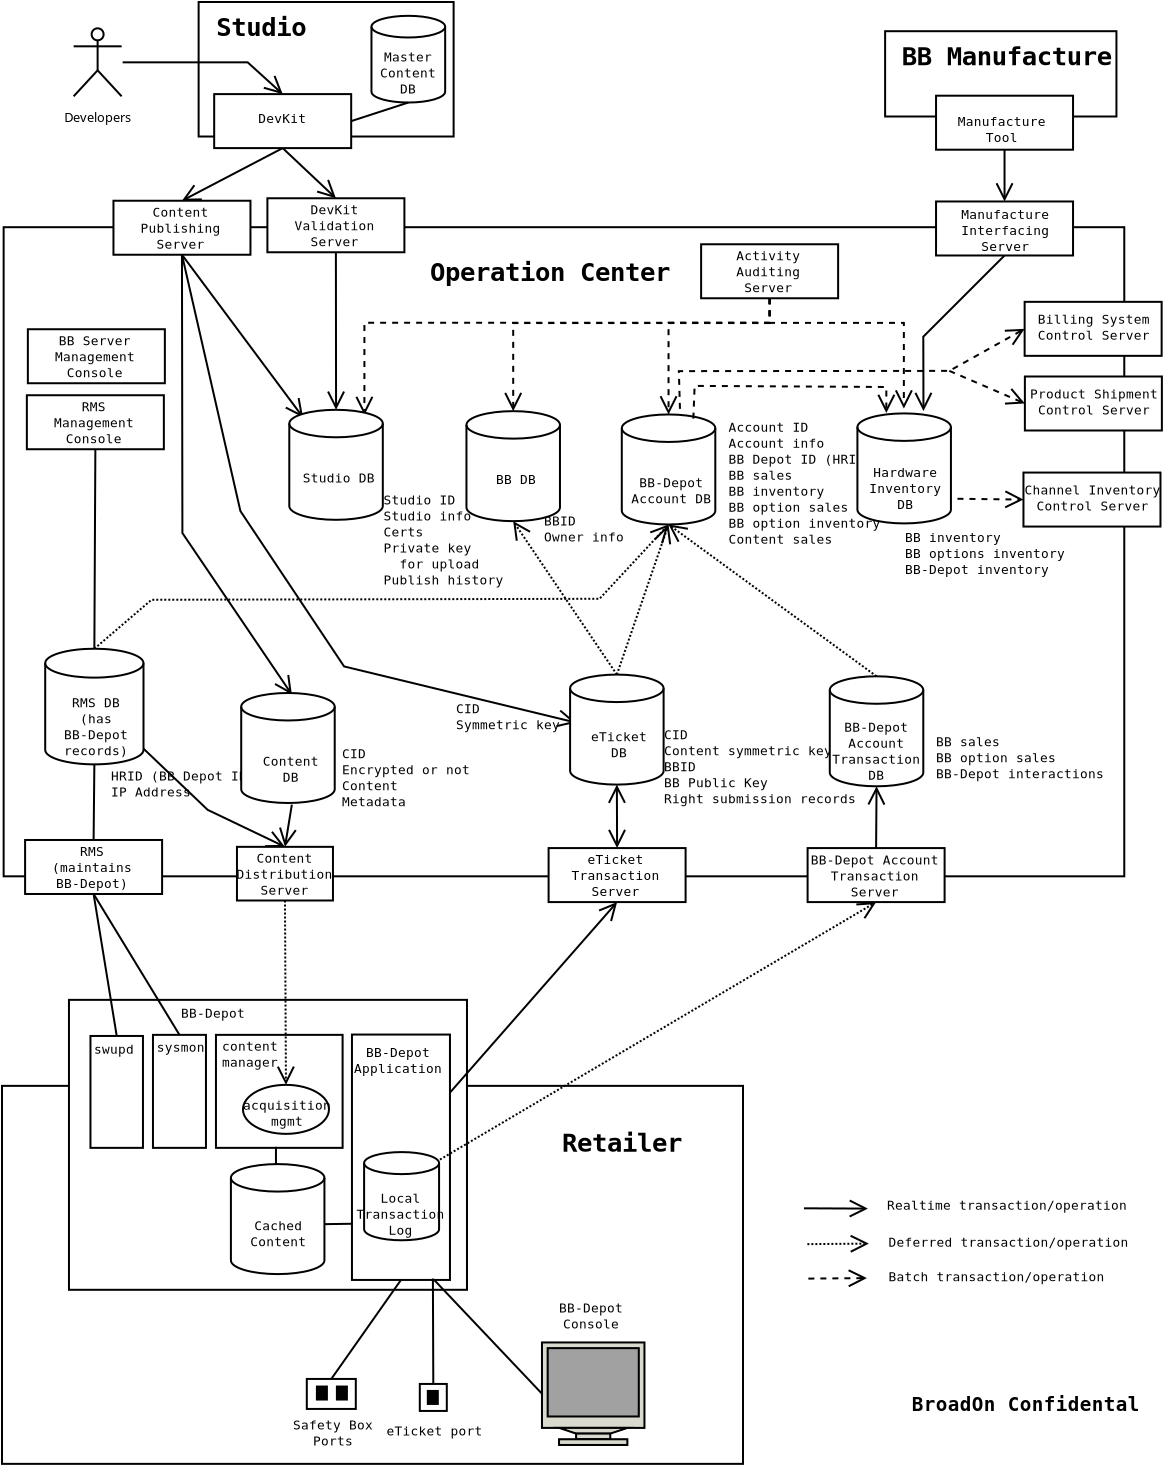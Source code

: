 <?xml version="1.0"?>
<dia:diagram xmlns:dia="http://www.lysator.liu.se/~alla/dia/">
  <dia:layer name="Background" visible="true">
    <dia:object type="Standard - Box" version="0" id="O0">
      <dia:attribute name="obj_pos">
        <dia:point val="2.55,54.793"/>
      </dia:attribute>
      <dia:attribute name="obj_bb">
        <dia:rectangle val="2.5,54.743;39.65,73.743"/>
      </dia:attribute>
      <dia:attribute name="elem_corner">
        <dia:point val="2.55,54.793"/>
      </dia:attribute>
      <dia:attribute name="elem_width">
        <dia:real val="37.05"/>
      </dia:attribute>
      <dia:attribute name="elem_height">
        <dia:real val="18.9"/>
      </dia:attribute>
      <dia:attribute name="show_background">
        <dia:boolean val="true"/>
      </dia:attribute>
    </dia:object>
    <dia:object type="Standard - Box" version="0" id="O1">
      <dia:attribute name="obj_pos">
        <dia:point val="12.381,0.6"/>
      </dia:attribute>
      <dia:attribute name="obj_bb">
        <dia:rectangle val="12.331,0.55;25.181,7.376"/>
      </dia:attribute>
      <dia:attribute name="elem_corner">
        <dia:point val="12.381,0.6"/>
      </dia:attribute>
      <dia:attribute name="elem_width">
        <dia:real val="12.75"/>
      </dia:attribute>
      <dia:attribute name="elem_height">
        <dia:real val="6.726"/>
      </dia:attribute>
      <dia:attribute name="show_background">
        <dia:boolean val="true"/>
      </dia:attribute>
    </dia:object>
    <dia:object type="Standard - Box" version="0" id="O2">
      <dia:attribute name="obj_pos">
        <dia:point val="2.632,11.86"/>
      </dia:attribute>
      <dia:attribute name="obj_bb">
        <dia:rectangle val="2.582,11.81;58.714,44.366"/>
      </dia:attribute>
      <dia:attribute name="elem_corner">
        <dia:point val="2.632,11.86"/>
      </dia:attribute>
      <dia:attribute name="elem_width">
        <dia:real val="56.032"/>
      </dia:attribute>
      <dia:attribute name="elem_height">
        <dia:real val="32.456"/>
      </dia:attribute>
      <dia:attribute name="show_background">
        <dia:boolean val="true"/>
      </dia:attribute>
    </dia:object>
    <dia:object type="Standard - PolyLine" version="0" id="O3">
      <dia:attribute name="obj_pos">
        <dia:point val="8.477,36.839"/>
      </dia:attribute>
      <dia:attribute name="obj_bb">
        <dia:rectangle val="8.441,36.802;17.043,43.564"/>
      </dia:attribute>
      <dia:attribute name="poly_points">
        <dia:point val="8.477,36.839"/>
        <dia:point val="12.835,40.994"/>
        <dia:point val="16.698,42.842"/>
      </dia:attribute>
      <dia:attribute name="end_arrow">
        <dia:enum val="1"/>
      </dia:attribute>
      <dia:attribute name="end_arrow_length">
        <dia:real val="0.8"/>
      </dia:attribute>
      <dia:attribute name="end_arrow_width">
        <dia:real val="0.8"/>
      </dia:attribute>
      <dia:connections>
        <dia:connection handle="2" to="O0" connection="1"/>
      </dia:connections>
    </dia:object>
    <dia:object type="Standard - PolyLine" version="0" id="O4">
      <dia:attribute name="obj_pos">
        <dia:point val="7.168,32.936"/>
      </dia:attribute>
      <dia:attribute name="obj_bb">
        <dia:rectangle val="7.13,26.18;36.463,32.974"/>
      </dia:attribute>
      <dia:attribute name="poly_points">
        <dia:point val="7.168,32.936"/>
        <dia:point val="10.027,30.489"/>
        <dia:point val="32.427,30.439"/>
        <dia:point val="35.877,26.725"/>
      </dia:attribute>
      <dia:attribute name="line_style">
        <dia:enum val="1"/>
      </dia:attribute>
      <dia:attribute name="dashlength">
        <dia:real val="0.1"/>
      </dia:attribute>
      <dia:attribute name="end_arrow">
        <dia:enum val="1"/>
      </dia:attribute>
      <dia:attribute name="end_arrow_length">
        <dia:real val="0.8"/>
      </dia:attribute>
      <dia:attribute name="end_arrow_width">
        <dia:real val="0.8"/>
      </dia:attribute>
      <dia:connections>
        <dia:connection handle="0" to="O0" connection="0"/>
        <dia:connection handle="3" to="O0" connection="1"/>
      </dia:connections>
    </dia:object>
    <dia:object type="Standard - Line" version="0" id="O5">
      <dia:attribute name="obj_pos">
        <dia:point val="49.722,25.432"/>
      </dia:attribute>
      <dia:attribute name="obj_bb">
        <dia:rectangle val="49.672,24.678;53.673,26.278"/>
      </dia:attribute>
      <dia:attribute name="conn_endpoints">
        <dia:point val="49.722,25.432"/>
        <dia:point val="53.623,25.478"/>
      </dia:attribute>
      <dia:attribute name="numcp">
        <dia:int val="1"/>
      </dia:attribute>
      <dia:attribute name="line_style">
        <dia:enum val="1"/>
      </dia:attribute>
      <dia:attribute name="end_arrow">
        <dia:enum val="1"/>
      </dia:attribute>
      <dia:attribute name="end_arrow_length">
        <dia:real val="0.8"/>
      </dia:attribute>
      <dia:attribute name="end_arrow_width">
        <dia:real val="0.8"/>
      </dia:attribute>
      <dia:attribute name="dashlength">
        <dia:real val="0.3"/>
      </dia:attribute>
      <dia:connections>
        <dia:connection handle="1" to="O51" connection="3"/>
      </dia:connections>
    </dia:object>
    <dia:object type="Standard - Box" version="0" id="O6">
      <dia:attribute name="obj_pos">
        <dia:point val="5.898,50.493"/>
      </dia:attribute>
      <dia:attribute name="obj_bb">
        <dia:rectangle val="5.848,50.443;25.849,65.04"/>
      </dia:attribute>
      <dia:attribute name="elem_corner">
        <dia:point val="5.898,50.493"/>
      </dia:attribute>
      <dia:attribute name="elem_width">
        <dia:real val="19.901"/>
      </dia:attribute>
      <dia:attribute name="elem_height">
        <dia:real val="14.497"/>
      </dia:attribute>
      <dia:attribute name="show_background">
        <dia:boolean val="true"/>
      </dia:attribute>
    </dia:object>
    <dia:group>
      <dia:object type="Standard - Box" version="0" id="O7">
        <dia:attribute name="obj_pos">
          <dia:point val="10.098,52.243"/>
        </dia:attribute>
        <dia:attribute name="obj_bb">
          <dia:rectangle val="10.048,52.193;12.798,57.943"/>
        </dia:attribute>
        <dia:attribute name="elem_corner">
          <dia:point val="10.098,52.243"/>
        </dia:attribute>
        <dia:attribute name="elem_width">
          <dia:real val="2.65"/>
        </dia:attribute>
        <dia:attribute name="elem_height">
          <dia:real val="5.65"/>
        </dia:attribute>
        <dia:attribute name="show_background">
          <dia:boolean val="true"/>
        </dia:attribute>
      </dia:object>
      <dia:object type="Standard - Text" version="0" id="O8">
        <dia:attribute name="obj_pos">
          <dia:point val="11.448,53.093"/>
        </dia:attribute>
        <dia:attribute name="obj_bb">
          <dia:rectangle val="10.014,52.398;12.832,53.198"/>
        </dia:attribute>
        <dia:attribute name="text">
          <dia:composite type="text">
            <dia:attribute name="string">
              <dia:string>#sysmon#</dia:string>
            </dia:attribute>
            <dia:attribute name="font">
              <dia:font name="Courier"/>
            </dia:attribute>
            <dia:attribute name="height">
              <dia:real val="0.8"/>
            </dia:attribute>
            <dia:attribute name="pos">
              <dia:point val="11.448,53.093"/>
            </dia:attribute>
            <dia:attribute name="color">
              <dia:color val="#000000"/>
            </dia:attribute>
            <dia:attribute name="alignment">
              <dia:enum val="1"/>
            </dia:attribute>
          </dia:composite>
        </dia:attribute>
      </dia:object>
    </dia:group>
    <dia:group>
      <dia:object type="Standard - Box" version="0" id="O9">
        <dia:attribute name="obj_pos">
          <dia:point val="6.973,52.298"/>
        </dia:attribute>
        <dia:attribute name="obj_bb">
          <dia:rectangle val="6.923,52.248;9.648,57.943"/>
        </dia:attribute>
        <dia:attribute name="elem_corner">
          <dia:point val="6.973,52.298"/>
        </dia:attribute>
        <dia:attribute name="elem_width">
          <dia:real val="2.625"/>
        </dia:attribute>
        <dia:attribute name="elem_height">
          <dia:real val="5.595"/>
        </dia:attribute>
        <dia:attribute name="show_background">
          <dia:boolean val="true"/>
        </dia:attribute>
      </dia:object>
      <dia:object type="Standard - Text" version="0" id="O10">
        <dia:attribute name="obj_pos">
          <dia:point val="8.148,53.193"/>
        </dia:attribute>
        <dia:attribute name="obj_bb">
          <dia:rectangle val="6.903,52.498;9.343,53.298"/>
        </dia:attribute>
        <dia:attribute name="text">
          <dia:composite type="text">
            <dia:attribute name="string">
              <dia:string>#swupd#</dia:string>
            </dia:attribute>
            <dia:attribute name="font">
              <dia:font name="Courier"/>
            </dia:attribute>
            <dia:attribute name="height">
              <dia:real val="0.8"/>
            </dia:attribute>
            <dia:attribute name="pos">
              <dia:point val="8.148,53.193"/>
            </dia:attribute>
            <dia:attribute name="color">
              <dia:color val="#000000"/>
            </dia:attribute>
            <dia:attribute name="alignment">
              <dia:enum val="1"/>
            </dia:attribute>
          </dia:composite>
        </dia:attribute>
      </dia:object>
    </dia:group>
    <dia:object type="Standard - Box" version="0" id="O11">
      <dia:attribute name="obj_pos">
        <dia:point val="13.248,52.243"/>
      </dia:attribute>
      <dia:attribute name="obj_bb">
        <dia:rectangle val="13.198,52.193;19.63,57.943"/>
      </dia:attribute>
      <dia:attribute name="elem_corner">
        <dia:point val="13.248,52.243"/>
      </dia:attribute>
      <dia:attribute name="elem_width">
        <dia:real val="6.332"/>
      </dia:attribute>
      <dia:attribute name="elem_height">
        <dia:real val="5.65"/>
      </dia:attribute>
      <dia:attribute name="show_background">
        <dia:boolean val="true"/>
      </dia:attribute>
    </dia:object>
    <dia:object type="Standard - Text" version="0" id="O12">
      <dia:attribute name="obj_pos">
        <dia:point val="14.948,53.043"/>
      </dia:attribute>
      <dia:attribute name="obj_bb">
        <dia:rectangle val="13.325,52.348;16.521,53.948"/>
      </dia:attribute>
      <dia:attribute name="text">
        <dia:composite type="text">
          <dia:attribute name="string">
            <dia:string>#content
manager#</dia:string>
          </dia:attribute>
          <dia:attribute name="font">
            <dia:font name="Courier"/>
          </dia:attribute>
          <dia:attribute name="height">
            <dia:real val="0.8"/>
          </dia:attribute>
          <dia:attribute name="pos">
            <dia:point val="14.948,53.043"/>
          </dia:attribute>
          <dia:attribute name="color">
            <dia:color val="#000000"/>
          </dia:attribute>
          <dia:attribute name="alignment">
            <dia:enum val="1"/>
          </dia:attribute>
        </dia:composite>
      </dia:attribute>
    </dia:object>
    <dia:object type="Standard - Text" version="0" id="O13">
      <dia:attribute name="obj_pos">
        <dia:point val="9.28,30.736"/>
      </dia:attribute>
      <dia:attribute name="obj_bb">
        <dia:rectangle val="9.23,30.041;9.28,30.841"/>
      </dia:attribute>
      <dia:attribute name="text">
        <dia:composite type="text">
          <dia:attribute name="string">
            <dia:string>##</dia:string>
          </dia:attribute>
          <dia:attribute name="font">
            <dia:font name="Courier"/>
          </dia:attribute>
          <dia:attribute name="height">
            <dia:real val="0.8"/>
          </dia:attribute>
          <dia:attribute name="pos">
            <dia:point val="9.28,30.736"/>
          </dia:attribute>
          <dia:attribute name="color">
            <dia:color val="#000000"/>
          </dia:attribute>
          <dia:attribute name="alignment">
            <dia:enum val="1"/>
          </dia:attribute>
        </dia:composite>
      </dia:attribute>
    </dia:object>
    <dia:object type="Standard - Text" version="0" id="O14">
      <dia:attribute name="obj_pos">
        <dia:point val="21.955,42.316"/>
      </dia:attribute>
      <dia:attribute name="obj_bb">
        <dia:rectangle val="21.905,41.621;21.955,42.422"/>
      </dia:attribute>
      <dia:attribute name="text">
        <dia:composite type="text">
          <dia:attribute name="string">
            <dia:string>##</dia:string>
          </dia:attribute>
          <dia:attribute name="font">
            <dia:font name="Courier"/>
          </dia:attribute>
          <dia:attribute name="height">
            <dia:real val="0.8"/>
          </dia:attribute>
          <dia:attribute name="pos">
            <dia:point val="21.955,42.316"/>
          </dia:attribute>
          <dia:attribute name="color">
            <dia:color val="#000000"/>
          </dia:attribute>
          <dia:attribute name="alignment">
            <dia:enum val="1"/>
          </dia:attribute>
        </dia:composite>
      </dia:attribute>
    </dia:object>
    <dia:object type="Standard - Text" version="0" id="O15">
      <dia:attribute name="obj_pos">
        <dia:point val="15.455,39.416"/>
      </dia:attribute>
      <dia:attribute name="obj_bb">
        <dia:rectangle val="15.405,38.721;15.455,39.522"/>
      </dia:attribute>
      <dia:attribute name="text">
        <dia:composite type="text">
          <dia:attribute name="string">
            <dia:string>##</dia:string>
          </dia:attribute>
          <dia:attribute name="font">
            <dia:font name="Courier"/>
          </dia:attribute>
          <dia:attribute name="height">
            <dia:real val="0.8"/>
          </dia:attribute>
          <dia:attribute name="pos">
            <dia:point val="15.455,39.416"/>
          </dia:attribute>
          <dia:attribute name="color">
            <dia:color val="#000000"/>
          </dia:attribute>
          <dia:attribute name="alignment">
            <dia:enum val="1"/>
          </dia:attribute>
        </dia:composite>
      </dia:attribute>
    </dia:object>
    <dia:group>
      <dia:object type="Standard - Box" version="0" id="O16">
        <dia:attribute name="obj_pos">
          <dia:point val="37.506,12.713"/>
        </dia:attribute>
        <dia:attribute name="obj_bb">
          <dia:rectangle val="37.456,12.663;44.406,15.463"/>
        </dia:attribute>
        <dia:attribute name="elem_corner">
          <dia:point val="37.506,12.713"/>
        </dia:attribute>
        <dia:attribute name="elem_width">
          <dia:real val="6.85"/>
        </dia:attribute>
        <dia:attribute name="elem_height">
          <dia:real val="2.7"/>
        </dia:attribute>
        <dia:attribute name="show_background">
          <dia:boolean val="true"/>
        </dia:attribute>
      </dia:object>
      <dia:object type="Standard - Text" version="0" id="O17">
        <dia:attribute name="obj_pos">
          <dia:point val="40.856,13.513"/>
        </dia:attribute>
        <dia:attribute name="obj_bb">
          <dia:rectangle val="39.044,12.818;42.618,15.218"/>
        </dia:attribute>
        <dia:attribute name="text">
          <dia:composite type="text">
            <dia:attribute name="string">
              <dia:string>#Activity
Auditing
Server#</dia:string>
            </dia:attribute>
            <dia:attribute name="font">
              <dia:font name="Courier"/>
            </dia:attribute>
            <dia:attribute name="height">
              <dia:real val="0.8"/>
            </dia:attribute>
            <dia:attribute name="pos">
              <dia:point val="40.856,13.513"/>
            </dia:attribute>
            <dia:attribute name="color">
              <dia:color val="#000000"/>
            </dia:attribute>
            <dia:attribute name="alignment">
              <dia:enum val="1"/>
            </dia:attribute>
          </dia:composite>
        </dia:attribute>
      </dia:object>
    </dia:group>
    <dia:group>
      <dia:object type="Standard - Box" version="0" id="O18">
        <dia:attribute name="obj_pos">
          <dia:point val="29.88,42.904"/>
        </dia:attribute>
        <dia:attribute name="obj_bb">
          <dia:rectangle val="29.83,42.854;36.78,45.654"/>
        </dia:attribute>
        <dia:attribute name="elem_corner">
          <dia:point val="29.88,42.904"/>
        </dia:attribute>
        <dia:attribute name="elem_width">
          <dia:real val="6.85"/>
        </dia:attribute>
        <dia:attribute name="elem_height">
          <dia:real val="2.7"/>
        </dia:attribute>
        <dia:attribute name="show_background">
          <dia:boolean val="true"/>
        </dia:attribute>
      </dia:object>
      <dia:object type="Standard - Text" version="0" id="O19">
        <dia:attribute name="obj_pos">
          <dia:point val="33.23,43.704"/>
        </dia:attribute>
        <dia:attribute name="obj_bb">
          <dia:rectangle val="30.851,43.009;35.559,45.409"/>
        </dia:attribute>
        <dia:attribute name="text">
          <dia:composite type="text">
            <dia:attribute name="string">
              <dia:string>#eTicket
Transaction
Server#</dia:string>
            </dia:attribute>
            <dia:attribute name="font">
              <dia:font name="Courier"/>
            </dia:attribute>
            <dia:attribute name="height">
              <dia:real val="0.8"/>
            </dia:attribute>
            <dia:attribute name="pos">
              <dia:point val="33.23,43.704"/>
            </dia:attribute>
            <dia:attribute name="color">
              <dia:color val="#000000"/>
            </dia:attribute>
            <dia:attribute name="alignment">
              <dia:enum val="1"/>
            </dia:attribute>
          </dia:composite>
        </dia:attribute>
      </dia:object>
    </dia:group>
    <dia:object type="Standard - Line" version="0" id="O20">
      <dia:attribute name="obj_pos">
        <dia:point val="7.168,38.718"/>
      </dia:attribute>
      <dia:attribute name="obj_bb">
        <dia:rectangle val="7.08,38.668;7.218,42.549"/>
      </dia:attribute>
      <dia:attribute name="conn_endpoints">
        <dia:point val="7.168,38.718"/>
        <dia:point val="7.13,42.499"/>
      </dia:attribute>
      <dia:attribute name="numcp">
        <dia:int val="1"/>
      </dia:attribute>
    </dia:object>
    <dia:object type="Standard - Line" version="0" id="O21">
      <dia:attribute name="obj_pos">
        <dia:point val="17.043,40.73"/>
      </dia:attribute>
      <dia:attribute name="obj_bb">
        <dia:rectangle val="15.908,40.681;17.488,42.971"/>
      </dia:attribute>
      <dia:attribute name="conn_endpoints">
        <dia:point val="17.043,40.73"/>
        <dia:point val="16.698,42.842"/>
      </dia:attribute>
      <dia:attribute name="numcp">
        <dia:int val="1"/>
      </dia:attribute>
      <dia:attribute name="end_arrow">
        <dia:enum val="1"/>
      </dia:attribute>
      <dia:attribute name="end_arrow_length">
        <dia:real val="0.8"/>
      </dia:attribute>
      <dia:attribute name="end_arrow_width">
        <dia:real val="0.8"/>
      </dia:attribute>
    </dia:object>
    <dia:object type="Standard - Line" version="0" id="O22">
      <dia:attribute name="obj_pos">
        <dia:point val="33.293,39.73"/>
      </dia:attribute>
      <dia:attribute name="obj_bb">
        <dia:rectangle val="32.493,39.681;34.105,42.954"/>
      </dia:attribute>
      <dia:attribute name="conn_endpoints">
        <dia:point val="33.293,39.73"/>
        <dia:point val="33.305,42.904"/>
      </dia:attribute>
      <dia:attribute name="numcp">
        <dia:int val="1"/>
      </dia:attribute>
      <dia:attribute name="start_arrow">
        <dia:enum val="1"/>
      </dia:attribute>
      <dia:attribute name="start_arrow_length">
        <dia:real val="0.8"/>
      </dia:attribute>
      <dia:attribute name="start_arrow_width">
        <dia:real val="0.8"/>
      </dia:attribute>
      <dia:attribute name="end_arrow">
        <dia:enum val="1"/>
      </dia:attribute>
      <dia:attribute name="end_arrow_length">
        <dia:real val="0.8"/>
      </dia:attribute>
      <dia:attribute name="end_arrow_width">
        <dia:real val="0.8"/>
      </dia:attribute>
    </dia:object>
    <dia:object type="Standard - Line" version="0" id="O23">
      <dia:attribute name="obj_pos">
        <dia:point val="46.255,42.904"/>
      </dia:attribute>
      <dia:attribute name="obj_bb">
        <dia:rectangle val="45.477,39.765;47.077,42.954"/>
      </dia:attribute>
      <dia:attribute name="conn_endpoints">
        <dia:point val="46.255,42.904"/>
        <dia:point val="46.277,39.815"/>
      </dia:attribute>
      <dia:attribute name="numcp">
        <dia:int val="1"/>
      </dia:attribute>
      <dia:attribute name="end_arrow">
        <dia:enum val="1"/>
      </dia:attribute>
      <dia:attribute name="end_arrow_length">
        <dia:real val="0.8"/>
      </dia:attribute>
      <dia:attribute name="end_arrow_width">
        <dia:real val="0.8"/>
      </dia:attribute>
    </dia:object>
    <dia:object type="Standard - Line" version="0" id="O24">
      <dia:attribute name="obj_pos">
        <dia:point val="33.293,34.229"/>
      </dia:attribute>
      <dia:attribute name="obj_bb">
        <dia:rectangle val="27.448,26.11;33.334,34.27"/>
      </dia:attribute>
      <dia:attribute name="conn_endpoints">
        <dia:point val="33.293,34.229"/>
        <dia:point val="28.11,26.558"/>
      </dia:attribute>
      <dia:attribute name="numcp">
        <dia:int val="1"/>
      </dia:attribute>
      <dia:attribute name="line_style">
        <dia:enum val="1"/>
      </dia:attribute>
      <dia:attribute name="end_arrow">
        <dia:enum val="1"/>
      </dia:attribute>
      <dia:attribute name="end_arrow_length">
        <dia:real val="0.8"/>
      </dia:attribute>
      <dia:attribute name="end_arrow_width">
        <dia:real val="0.8"/>
      </dia:attribute>
      <dia:attribute name="dashlength">
        <dia:real val="0.1"/>
      </dia:attribute>
      <dia:connections>
        <dia:connection handle="0" to="O90" connection="0"/>
        <dia:connection handle="1" to="O109" connection="1"/>
      </dia:connections>
    </dia:object>
    <dia:object type="Standard - Line" version="0" id="O25">
      <dia:attribute name="obj_pos">
        <dia:point val="33.293,34.229"/>
      </dia:attribute>
      <dia:attribute name="obj_bb">
        <dia:rectangle val="33.245,26.464;36.634,34.276"/>
      </dia:attribute>
      <dia:attribute name="conn_endpoints">
        <dia:point val="33.293,34.229"/>
        <dia:point val="35.877,26.725"/>
      </dia:attribute>
      <dia:attribute name="numcp">
        <dia:int val="1"/>
      </dia:attribute>
      <dia:attribute name="line_style">
        <dia:enum val="1"/>
      </dia:attribute>
      <dia:attribute name="end_arrow">
        <dia:enum val="1"/>
      </dia:attribute>
      <dia:attribute name="end_arrow_length">
        <dia:real val="0.8"/>
      </dia:attribute>
      <dia:attribute name="end_arrow_width">
        <dia:real val="0.8"/>
      </dia:attribute>
      <dia:attribute name="dashlength">
        <dia:real val="0.1"/>
      </dia:attribute>
      <dia:connections>
        <dia:connection handle="0" to="O90" connection="0"/>
        <dia:connection handle="1" to="O107" connection="1"/>
      </dia:connections>
    </dia:object>
    <dia:object type="Standard - Text" version="0" id="O26">
      <dia:attribute name="obj_pos">
        <dia:point val="35.648,37.457"/>
      </dia:attribute>
      <dia:attribute name="obj_bb">
        <dia:rectangle val="35.598,36.763;45.22,40.763"/>
      </dia:attribute>
      <dia:attribute name="text">
        <dia:composite type="text">
          <dia:attribute name="string">
            <dia:string>#CID
Content symmetric key
BBID
BB Public Key
Right submission records#</dia:string>
          </dia:attribute>
          <dia:attribute name="font">
            <dia:font name="Courier"/>
          </dia:attribute>
          <dia:attribute name="height">
            <dia:real val="0.8"/>
          </dia:attribute>
          <dia:attribute name="pos">
            <dia:point val="35.648,37.457"/>
          </dia:attribute>
          <dia:attribute name="color">
            <dia:color val="#000000"/>
          </dia:attribute>
          <dia:attribute name="alignment">
            <dia:enum val="0"/>
          </dia:attribute>
        </dia:composite>
      </dia:attribute>
    </dia:object>
    <dia:object type="Standard - Text" version="0" id="O27">
      <dia:attribute name="obj_pos">
        <dia:point val="29.649,26.769"/>
      </dia:attribute>
      <dia:attribute name="obj_bb">
        <dia:rectangle val="29.599,26.074;33.929,27.674"/>
      </dia:attribute>
      <dia:attribute name="text">
        <dia:composite type="text">
          <dia:attribute name="string">
            <dia:string>#BBID
Owner info#</dia:string>
          </dia:attribute>
          <dia:attribute name="font">
            <dia:font name="Courier"/>
          </dia:attribute>
          <dia:attribute name="height">
            <dia:real val="0.8"/>
          </dia:attribute>
          <dia:attribute name="pos">
            <dia:point val="29.649,26.769"/>
          </dia:attribute>
          <dia:attribute name="color">
            <dia:color val="#000000"/>
          </dia:attribute>
          <dia:attribute name="alignment">
            <dia:enum val="0"/>
          </dia:attribute>
        </dia:composite>
      </dia:attribute>
    </dia:object>
    <dia:object type="Standard - Text" version="0" id="O28">
      <dia:attribute name="obj_pos">
        <dia:point val="47.699,27.597"/>
      </dia:attribute>
      <dia:attribute name="obj_bb">
        <dia:rectangle val="47.699,26.902;55.759,29.302"/>
      </dia:attribute>
      <dia:attribute name="text">
        <dia:composite type="text">
          <dia:attribute name="string">
            <dia:string>#BB inventory
BB options inventory
BB-Depot inventory#</dia:string>
          </dia:attribute>
          <dia:attribute name="font">
            <dia:font name="Courier"/>
          </dia:attribute>
          <dia:attribute name="height">
            <dia:real val="0.8"/>
          </dia:attribute>
          <dia:attribute name="pos">
            <dia:point val="47.699,27.597"/>
          </dia:attribute>
          <dia:attribute name="color">
            <dia:color val="#000000"/>
          </dia:attribute>
          <dia:attribute name="alignment">
            <dia:enum val="0"/>
          </dia:attribute>
        </dia:composite>
      </dia:attribute>
    </dia:object>
    <dia:object type="Standard - Text" version="0" id="O29">
      <dia:attribute name="obj_pos">
        <dia:point val="19.548,38.407"/>
      </dia:attribute>
      <dia:attribute name="obj_bb">
        <dia:rectangle val="19.498,37.712;26.096,40.913"/>
      </dia:attribute>
      <dia:attribute name="text">
        <dia:composite type="text">
          <dia:attribute name="string">
            <dia:string>#CID
Encrypted or not
Content
Metadata#</dia:string>
          </dia:attribute>
          <dia:attribute name="font">
            <dia:font name="Courier"/>
          </dia:attribute>
          <dia:attribute name="height">
            <dia:real val="0.8"/>
          </dia:attribute>
          <dia:attribute name="pos">
            <dia:point val="19.548,38.407"/>
          </dia:attribute>
          <dia:attribute name="color">
            <dia:color val="#000000"/>
          </dia:attribute>
          <dia:attribute name="alignment">
            <dia:enum val="0"/>
          </dia:attribute>
        </dia:composite>
      </dia:attribute>
    </dia:object>
    <dia:object type="Standard - Text" version="0" id="O30">
      <dia:attribute name="obj_pos">
        <dia:point val="13.098,51.385"/>
      </dia:attribute>
      <dia:attribute name="obj_bb">
        <dia:rectangle val="11.286,50.69;14.86,51.49"/>
      </dia:attribute>
      <dia:attribute name="text">
        <dia:composite type="text">
          <dia:attribute name="string">
            <dia:string>#BB-Depot#</dia:string>
          </dia:attribute>
          <dia:attribute name="font">
            <dia:font name="Courier"/>
          </dia:attribute>
          <dia:attribute name="height">
            <dia:real val="0.8"/>
          </dia:attribute>
          <dia:attribute name="pos">
            <dia:point val="13.098,51.385"/>
          </dia:attribute>
          <dia:attribute name="color">
            <dia:color val="#000000"/>
          </dia:attribute>
          <dia:attribute name="alignment">
            <dia:enum val="1"/>
          </dia:attribute>
        </dia:composite>
      </dia:attribute>
    </dia:object>
    <dia:group>
      <dia:object type="Standard - Ellipse" version="0" id="O31">
        <dia:attribute name="obj_pos">
          <dia:point val="14.598,54.743"/>
        </dia:attribute>
        <dia:attribute name="obj_bb">
          <dia:rectangle val="14.548,54.693;18.948,57.243"/>
        </dia:attribute>
        <dia:attribute name="elem_corner">
          <dia:point val="14.598,54.743"/>
        </dia:attribute>
        <dia:attribute name="elem_width">
          <dia:real val="4.3"/>
        </dia:attribute>
        <dia:attribute name="elem_height">
          <dia:real val="2.45"/>
        </dia:attribute>
      </dia:object>
      <dia:object type="Standard - Text" version="0" id="O32">
        <dia:attribute name="obj_pos">
          <dia:point val="16.798,55.993"/>
        </dia:attribute>
        <dia:attribute name="obj_bb">
          <dia:rectangle val="14.419,55.298;19.127,56.898"/>
        </dia:attribute>
        <dia:attribute name="text">
          <dia:composite type="text">
            <dia:attribute name="string">
              <dia:string>#acquisition
mgmt#</dia:string>
            </dia:attribute>
            <dia:attribute name="font">
              <dia:font name="Courier"/>
            </dia:attribute>
            <dia:attribute name="height">
              <dia:real val="0.8"/>
            </dia:attribute>
            <dia:attribute name="pos">
              <dia:point val="16.798,55.993"/>
            </dia:attribute>
            <dia:attribute name="color">
              <dia:color val="#000000"/>
            </dia:attribute>
            <dia:attribute name="alignment">
              <dia:enum val="1"/>
            </dia:attribute>
          </dia:composite>
        </dia:attribute>
      </dia:object>
    </dia:group>
    <dia:object type="Standard - Line" version="0" id="O33">
      <dia:attribute name="obj_pos">
        <dia:point val="7.13,45.199"/>
      </dia:attribute>
      <dia:attribute name="obj_bb">
        <dia:rectangle val="7.081,45.15;8.335,52.347"/>
      </dia:attribute>
      <dia:attribute name="conn_endpoints">
        <dia:point val="7.13,45.199"/>
        <dia:point val="8.286,52.298"/>
      </dia:attribute>
      <dia:attribute name="numcp">
        <dia:int val="1"/>
      </dia:attribute>
    </dia:object>
    <dia:object type="Standard - Line" version="0" id="O34">
      <dia:attribute name="obj_pos">
        <dia:point val="7.13,45.199"/>
      </dia:attribute>
      <dia:attribute name="obj_bb">
        <dia:rectangle val="7.087,45.156;11.466,52.285"/>
      </dia:attribute>
      <dia:attribute name="conn_endpoints">
        <dia:point val="7.13,45.199"/>
        <dia:point val="11.423,52.243"/>
      </dia:attribute>
      <dia:attribute name="numcp">
        <dia:int val="1"/>
      </dia:attribute>
    </dia:object>
    <dia:object type="Standard - Line" version="0" id="O35">
      <dia:attribute name="obj_pos">
        <dia:point val="16.248,57.84"/>
      </dia:attribute>
      <dia:attribute name="obj_bb">
        <dia:rectangle val="16.198,57.79;16.298,59.493"/>
      </dia:attribute>
      <dia:attribute name="conn_endpoints">
        <dia:point val="16.248,57.84"/>
        <dia:point val="16.248,59.443"/>
      </dia:attribute>
      <dia:attribute name="numcp">
        <dia:int val="1"/>
      </dia:attribute>
    </dia:object>
    <dia:object type="Standard - Line" version="0" id="O36">
      <dia:attribute name="obj_pos">
        <dia:point val="22.38,61.654"/>
      </dia:attribute>
      <dia:attribute name="obj_bb">
        <dia:rectangle val="17.785,61.604;22.43,61.77"/>
      </dia:attribute>
      <dia:attribute name="conn_endpoints">
        <dia:point val="22.38,61.654"/>
        <dia:point val="17.835,61.72"/>
      </dia:attribute>
      <dia:attribute name="numcp">
        <dia:int val="1"/>
      </dia:attribute>
    </dia:object>
    <dia:object type="Standard - Line" version="0" id="O37">
      <dia:attribute name="obj_pos">
        <dia:point val="16.698,45.526"/>
      </dia:attribute>
      <dia:attribute name="obj_bb">
        <dia:rectangle val="15.948,45.475;17.548,54.793"/>
      </dia:attribute>
      <dia:attribute name="conn_endpoints">
        <dia:point val="16.698,45.526"/>
        <dia:point val="16.748,54.743"/>
      </dia:attribute>
      <dia:attribute name="numcp">
        <dia:int val="1"/>
      </dia:attribute>
      <dia:attribute name="line_style">
        <dia:enum val="1"/>
      </dia:attribute>
      <dia:attribute name="end_arrow">
        <dia:enum val="1"/>
      </dia:attribute>
      <dia:attribute name="end_arrow_length">
        <dia:real val="0.8"/>
      </dia:attribute>
      <dia:attribute name="end_arrow_width">
        <dia:real val="0.8"/>
      </dia:attribute>
      <dia:attribute name="dashlength">
        <dia:real val="0.1"/>
      </dia:attribute>
    </dia:object>
    <dia:object type="Standard - Line" version="0" id="O38">
      <dia:attribute name="obj_pos">
        <dia:point val="33.305,45.604"/>
      </dia:attribute>
      <dia:attribute name="obj_bb">
        <dia:rectangle val="23.229,45.077;33.907,56.932"/>
      </dia:attribute>
      <dia:attribute name="conn_endpoints">
        <dia:point val="33.305,45.604"/>
        <dia:point val="23.83,56.404"/>
      </dia:attribute>
      <dia:attribute name="numcp">
        <dia:int val="1"/>
      </dia:attribute>
      <dia:attribute name="start_arrow">
        <dia:enum val="1"/>
      </dia:attribute>
      <dia:attribute name="start_arrow_length">
        <dia:real val="0.8"/>
      </dia:attribute>
      <dia:attribute name="start_arrow_width">
        <dia:real val="0.8"/>
      </dia:attribute>
      <dia:attribute name="end_arrow">
        <dia:enum val="1"/>
      </dia:attribute>
      <dia:attribute name="end_arrow_length">
        <dia:real val="0.8"/>
      </dia:attribute>
      <dia:attribute name="end_arrow_width">
        <dia:real val="0.8"/>
      </dia:attribute>
    </dia:object>
    <dia:object type="Standard - Line" version="0" id="O39">
      <dia:attribute name="obj_pos">
        <dia:point val="22.498,64.498"/>
      </dia:attribute>
      <dia:attribute name="obj_bb">
        <dia:rectangle val="18.974,64.457;22.539,69.488"/>
      </dia:attribute>
      <dia:attribute name="conn_endpoints">
        <dia:point val="22.498,64.498"/>
        <dia:point val="19.015,69.447"/>
      </dia:attribute>
      <dia:attribute name="numcp">
        <dia:int val="1"/>
      </dia:attribute>
      <dia:connections>
        <dia:connection handle="0" to="O62" connection="6"/>
        <dia:connection handle="1" to="O120" connection="1"/>
      </dia:connections>
    </dia:object>
    <dia:object type="Standard - Text" version="0" id="O40">
      <dia:attribute name="obj_pos">
        <dia:point val="19.099,71.973"/>
      </dia:attribute>
      <dia:attribute name="obj_bb">
        <dia:rectangle val="16.909,71.278;21.239,72.878"/>
      </dia:attribute>
      <dia:attribute name="text">
        <dia:composite type="text">
          <dia:attribute name="string">
            <dia:string>#Safety Box
Ports#</dia:string>
          </dia:attribute>
          <dia:attribute name="font">
            <dia:font name="Courier"/>
          </dia:attribute>
          <dia:attribute name="height">
            <dia:real val="0.8"/>
          </dia:attribute>
          <dia:attribute name="pos">
            <dia:point val="19.099,71.973"/>
          </dia:attribute>
          <dia:attribute name="color">
            <dia:color val="#000000"/>
          </dia:attribute>
          <dia:attribute name="alignment">
            <dia:enum val="1"/>
          </dia:attribute>
        </dia:composite>
      </dia:attribute>
    </dia:object>
    <dia:group>
      <dia:object type="Network - Storage" version="0" id="O41">
        <dia:attribute name="obj_pos">
          <dia:point val="7.168,38.718"/>
        </dia:attribute>
        <dia:attribute name="obj_bb">
          <dia:rectangle val="4.986,32.896;9.349,39.932"/>
        </dia:attribute>
        <dia:attribute name="elem_corner">
          <dia:point val="5.026,32.936"/>
        </dia:attribute>
        <dia:attribute name="elem_width">
          <dia:real val="4.283"/>
        </dia:attribute>
        <dia:attribute name="elem_height">
          <dia:real val="5.782"/>
        </dia:attribute>
        <dia:attribute name="magnify">
          <dia:real val="2.141"/>
        </dia:attribute>
        <dia:attribute name="text">
          <dia:composite type="text">
            <dia:attribute name="string">
              <dia:string>##</dia:string>
            </dia:attribute>
            <dia:attribute name="font">
              <dia:font name="Courier"/>
            </dia:attribute>
            <dia:attribute name="height">
              <dia:real val="1"/>
            </dia:attribute>
            <dia:attribute name="pos">
              <dia:point val="7.168,39.775"/>
            </dia:attribute>
            <dia:attribute name="color">
              <dia:color val="#000000"/>
            </dia:attribute>
            <dia:attribute name="alignment">
              <dia:enum val="1"/>
            </dia:attribute>
          </dia:composite>
        </dia:attribute>
      </dia:object>
      <dia:object type="Standard - Text" version="0" id="O42">
        <dia:attribute name="obj_pos">
          <dia:point val="7.248,35.868"/>
        </dia:attribute>
        <dia:attribute name="obj_bb">
          <dia:rectangle val="5.436,35.173;9.01,38.373"/>
        </dia:attribute>
        <dia:attribute name="text">
          <dia:composite type="text">
            <dia:attribute name="string">
              <dia:string>#RMS DB
(has
BB-Depot
records)#</dia:string>
            </dia:attribute>
            <dia:attribute name="font">
              <dia:font name="Courier"/>
            </dia:attribute>
            <dia:attribute name="height">
              <dia:real val="0.8"/>
            </dia:attribute>
            <dia:attribute name="pos">
              <dia:point val="7.248,35.868"/>
            </dia:attribute>
            <dia:attribute name="color">
              <dia:color val="#000000"/>
            </dia:attribute>
            <dia:attribute name="alignment">
              <dia:enum val="1"/>
            </dia:attribute>
          </dia:composite>
        </dia:attribute>
      </dia:object>
    </dia:group>
    <dia:group>
      <dia:object type="Standard - Box" version="0" id="O43">
        <dia:attribute name="obj_pos">
          <dia:point val="3.705,42.499"/>
        </dia:attribute>
        <dia:attribute name="obj_bb">
          <dia:rectangle val="3.655,42.449;10.605,45.249"/>
        </dia:attribute>
        <dia:attribute name="elem_corner">
          <dia:point val="3.705,42.499"/>
        </dia:attribute>
        <dia:attribute name="elem_width">
          <dia:real val="6.85"/>
        </dia:attribute>
        <dia:attribute name="elem_height">
          <dia:real val="2.7"/>
        </dia:attribute>
        <dia:attribute name="show_background">
          <dia:boolean val="true"/>
        </dia:attribute>
      </dia:object>
      <dia:object type="Standard - Text" version="0" id="O44">
        <dia:attribute name="obj_pos">
          <dia:point val="7.055,43.299"/>
        </dia:attribute>
        <dia:attribute name="obj_bb">
          <dia:rectangle val="4.865,42.604;9.195,45.004"/>
        </dia:attribute>
        <dia:attribute name="text">
          <dia:composite type="text">
            <dia:attribute name="string">
              <dia:string>#RMS
(maintains
BB-Depot)#</dia:string>
            </dia:attribute>
            <dia:attribute name="font">
              <dia:font name="Courier"/>
            </dia:attribute>
            <dia:attribute name="height">
              <dia:real val="0.8"/>
            </dia:attribute>
            <dia:attribute name="pos">
              <dia:point val="7.055,43.299"/>
            </dia:attribute>
            <dia:attribute name="color">
              <dia:color val="#000000"/>
            </dia:attribute>
            <dia:attribute name="alignment">
              <dia:enum val="1"/>
            </dia:attribute>
          </dia:composite>
        </dia:attribute>
      </dia:object>
    </dia:group>
    <dia:object type="Network - A Workstation Monitor" version="0" id="O45">
      <dia:attribute name="obj_pos">
        <dia:point val="29.548,67.623"/>
      </dia:attribute>
      <dia:attribute name="obj_bb">
        <dia:rectangle val="29.024,67.099;35.197,73.272"/>
      </dia:attribute>
      <dia:attribute name="elem_corner">
        <dia:point val="29.548,67.623"/>
      </dia:attribute>
      <dia:attribute name="elem_width">
        <dia:real val="5.125"/>
      </dia:attribute>
      <dia:attribute name="elem_height">
        <dia:real val="5.125"/>
      </dia:attribute>
      <dia:attribute name="show_background">
        <dia:boolean val="true"/>
      </dia:attribute>
      <dia:attribute name="flip_horizontal">
        <dia:boolean val="false"/>
      </dia:attribute>
      <dia:attribute name="flip_vertical">
        <dia:boolean val="false"/>
      </dia:attribute>
      <dia:attribute name="padding">
        <dia:real val="0.354"/>
      </dia:attribute>
    </dia:object>
    <dia:object type="Standard - Line" version="0" id="O46">
      <dia:attribute name="obj_pos">
        <dia:point val="23.899,64.223"/>
      </dia:attribute>
      <dia:attribute name="obj_bb">
        <dia:rectangle val="23.863,64.187;29.584,70.222"/>
      </dia:attribute>
      <dia:attribute name="conn_endpoints">
        <dia:point val="23.899,64.223"/>
        <dia:point val="29.548,70.186"/>
      </dia:attribute>
      <dia:attribute name="numcp">
        <dia:int val="1"/>
      </dia:attribute>
      <dia:connections>
        <dia:connection handle="1" to="O45" connection="0"/>
      </dia:connections>
    </dia:object>
    <dia:object type="Standard - Text" version="0" id="O47">
      <dia:attribute name="obj_pos">
        <dia:point val="31.999,66.123"/>
      </dia:attribute>
      <dia:attribute name="obj_bb">
        <dia:rectangle val="30.187,65.428;33.761,67.028"/>
      </dia:attribute>
      <dia:attribute name="text">
        <dia:composite type="text">
          <dia:attribute name="string">
            <dia:string>#BB-Depot
Console#</dia:string>
          </dia:attribute>
          <dia:attribute name="font">
            <dia:font name="Courier"/>
          </dia:attribute>
          <dia:attribute name="height">
            <dia:real val="0.8"/>
          </dia:attribute>
          <dia:attribute name="pos">
            <dia:point val="31.999,66.123"/>
          </dia:attribute>
          <dia:attribute name="color">
            <dia:color val="#000000"/>
          </dia:attribute>
          <dia:attribute name="alignment">
            <dia:enum val="1"/>
          </dia:attribute>
        </dia:composite>
      </dia:attribute>
    </dia:object>
    <dia:group>
      <dia:object type="Standard - Box" version="0" id="O48">
        <dia:attribute name="obj_pos">
          <dia:point val="8.123,10.537"/>
        </dia:attribute>
        <dia:attribute name="obj_bb">
          <dia:rectangle val="8.073,10.487;15.023,13.287"/>
        </dia:attribute>
        <dia:attribute name="elem_corner">
          <dia:point val="8.123,10.537"/>
        </dia:attribute>
        <dia:attribute name="elem_width">
          <dia:real val="6.85"/>
        </dia:attribute>
        <dia:attribute name="elem_height">
          <dia:real val="2.7"/>
        </dia:attribute>
        <dia:attribute name="show_background">
          <dia:boolean val="true"/>
        </dia:attribute>
      </dia:object>
      <dia:object type="Standard - Text" version="0" id="O49">
        <dia:attribute name="obj_pos">
          <dia:point val="11.473,11.337"/>
        </dia:attribute>
        <dia:attribute name="obj_bb">
          <dia:rectangle val="9.283,10.643;13.613,13.043"/>
        </dia:attribute>
        <dia:attribute name="text">
          <dia:composite type="text">
            <dia:attribute name="string">
              <dia:string>#Content
Publishing
Server#</dia:string>
            </dia:attribute>
            <dia:attribute name="font">
              <dia:font name="Courier"/>
            </dia:attribute>
            <dia:attribute name="height">
              <dia:real val="0.8"/>
            </dia:attribute>
            <dia:attribute name="pos">
              <dia:point val="11.473,11.337"/>
            </dia:attribute>
            <dia:attribute name="color">
              <dia:color val="#000000"/>
            </dia:attribute>
            <dia:attribute name="alignment">
              <dia:enum val="1"/>
            </dia:attribute>
          </dia:composite>
        </dia:attribute>
      </dia:object>
    </dia:group>
    <dia:object type="Standard - Text" version="0" id="O50">
      <dia:attribute name="obj_pos">
        <dia:point val="25.248,36.157"/>
      </dia:attribute>
      <dia:attribute name="obj_bb">
        <dia:rectangle val="25.198,35.462;30.662,37.062"/>
      </dia:attribute>
      <dia:attribute name="text">
        <dia:composite type="text">
          <dia:attribute name="string">
            <dia:string>#CID
Symmetric key#</dia:string>
          </dia:attribute>
          <dia:attribute name="font">
            <dia:font name="Courier"/>
          </dia:attribute>
          <dia:attribute name="height">
            <dia:real val="0.8"/>
          </dia:attribute>
          <dia:attribute name="pos">
            <dia:point val="25.248,36.157"/>
          </dia:attribute>
          <dia:attribute name="color">
            <dia:color val="#000000"/>
          </dia:attribute>
          <dia:attribute name="alignment">
            <dia:enum val="0"/>
          </dia:attribute>
        </dia:composite>
      </dia:attribute>
    </dia:object>
    <dia:group>
      <dia:object type="Standard - Box" version="0" id="O51">
        <dia:attribute name="obj_pos">
          <dia:point val="53.623,24.128"/>
        </dia:attribute>
        <dia:attribute name="obj_bb">
          <dia:rectangle val="53.573,24.078;60.523,26.878"/>
        </dia:attribute>
        <dia:attribute name="elem_corner">
          <dia:point val="53.623,24.128"/>
        </dia:attribute>
        <dia:attribute name="elem_width">
          <dia:real val="6.85"/>
        </dia:attribute>
        <dia:attribute name="elem_height">
          <dia:real val="2.7"/>
        </dia:attribute>
        <dia:attribute name="show_background">
          <dia:boolean val="true"/>
        </dia:attribute>
      </dia:object>
      <dia:object type="Standard - Text" version="0" id="O52">
        <dia:attribute name="obj_pos">
          <dia:point val="57.073,25.228"/>
        </dia:attribute>
        <dia:attribute name="obj_bb">
          <dia:rectangle val="53.56,24.534;60.536,26.134"/>
        </dia:attribute>
        <dia:attribute name="text">
          <dia:composite type="text">
            <dia:attribute name="string">
              <dia:string>#Channel Inventory
Control Server#</dia:string>
            </dia:attribute>
            <dia:attribute name="font">
              <dia:font name="Courier"/>
            </dia:attribute>
            <dia:attribute name="height">
              <dia:real val="0.8"/>
            </dia:attribute>
            <dia:attribute name="pos">
              <dia:point val="57.073,25.228"/>
            </dia:attribute>
            <dia:attribute name="color">
              <dia:color val="#000000"/>
            </dia:attribute>
            <dia:attribute name="alignment">
              <dia:enum val="1"/>
            </dia:attribute>
          </dia:composite>
        </dia:attribute>
      </dia:object>
    </dia:group>
    <dia:group>
      <dia:object type="Standard - Box" version="0" id="O53">
        <dia:attribute name="obj_pos">
          <dia:point val="42.83,42.904"/>
        </dia:attribute>
        <dia:attribute name="obj_bb">
          <dia:rectangle val="42.78,42.854;49.73,45.654"/>
        </dia:attribute>
        <dia:attribute name="elem_corner">
          <dia:point val="42.83,42.904"/>
        </dia:attribute>
        <dia:attribute name="elem_width">
          <dia:real val="6.85"/>
        </dia:attribute>
        <dia:attribute name="elem_height">
          <dia:real val="2.7"/>
        </dia:attribute>
        <dia:attribute name="show_background">
          <dia:boolean val="true"/>
        </dia:attribute>
      </dia:object>
      <dia:object type="Standard - Text" version="0" id="O54">
        <dia:attribute name="obj_pos">
          <dia:point val="46.185,43.723"/>
        </dia:attribute>
        <dia:attribute name="obj_bb">
          <dia:rectangle val="42.861,43.029;49.459,45.429"/>
        </dia:attribute>
        <dia:attribute name="text">
          <dia:composite type="text">
            <dia:attribute name="string">
              <dia:string>#BB-Depot Account
Transaction
Server#</dia:string>
            </dia:attribute>
            <dia:attribute name="font">
              <dia:font name="Courier"/>
            </dia:attribute>
            <dia:attribute name="height">
              <dia:real val="0.8"/>
            </dia:attribute>
            <dia:attribute name="pos">
              <dia:point val="46.185,43.723"/>
            </dia:attribute>
            <dia:attribute name="color">
              <dia:color val="#000000"/>
            </dia:attribute>
            <dia:attribute name="alignment">
              <dia:enum val="1"/>
            </dia:attribute>
          </dia:composite>
        </dia:attribute>
      </dia:object>
    </dia:group>
    <dia:object type="Standard - Line" version="0" id="O55">
      <dia:attribute name="obj_pos">
        <dia:point val="46.277,34.314"/>
      </dia:attribute>
      <dia:attribute name="obj_bb">
        <dia:rectangle val="35.406,26.079;46.317,34.354"/>
      </dia:attribute>
      <dia:attribute name="conn_endpoints">
        <dia:point val="46.277,34.314"/>
        <dia:point val="35.877,26.725"/>
      </dia:attribute>
      <dia:attribute name="numcp">
        <dia:int val="1"/>
      </dia:attribute>
      <dia:attribute name="line_style">
        <dia:enum val="1"/>
      </dia:attribute>
      <dia:attribute name="end_arrow">
        <dia:enum val="1"/>
      </dia:attribute>
      <dia:attribute name="end_arrow_length">
        <dia:real val="0.8"/>
      </dia:attribute>
      <dia:attribute name="end_arrow_width">
        <dia:real val="0.8"/>
      </dia:attribute>
      <dia:attribute name="dashlength">
        <dia:real val="0.1"/>
      </dia:attribute>
      <dia:connections>
        <dia:connection handle="0" to="O88" connection="0"/>
        <dia:connection handle="1" to="O107" connection="1"/>
      </dia:connections>
    </dia:object>
    <dia:object type="Standard - PolyLine" version="0" id="O56">
      <dia:attribute name="obj_pos">
        <dia:point val="53.682,16.942"/>
      </dia:attribute>
      <dia:attribute name="obj_bb">
        <dia:rectangle val="36.342,16.244;54.072,21.552"/>
      </dia:attribute>
      <dia:attribute name="poly_points">
        <dia:point val="53.682,16.942"/>
        <dia:point val="49.916,19.044"/>
        <dia:point val="36.393,19.056"/>
        <dia:point val="36.466,21.55"/>
      </dia:attribute>
      <dia:attribute name="line_style">
        <dia:enum val="1"/>
      </dia:attribute>
      <dia:attribute name="dashlength">
        <dia:real val="0.3"/>
      </dia:attribute>
      <dia:attribute name="start_arrow">
        <dia:enum val="1"/>
      </dia:attribute>
      <dia:attribute name="start_arrow_length">
        <dia:real val="0.8"/>
      </dia:attribute>
      <dia:attribute name="start_arrow_width">
        <dia:real val="0.8"/>
      </dia:attribute>
      <dia:connections>
        <dia:connection handle="0" to="O137" connection="3"/>
      </dia:connections>
    </dia:object>
    <dia:object type="Standard - Text" version="0" id="O57">
      <dia:attribute name="obj_pos">
        <dia:point val="38.872,22.082"/>
      </dia:attribute>
      <dia:attribute name="obj_bb">
        <dia:rectangle val="38.822,21.387;46.554,27.787"/>
      </dia:attribute>
      <dia:attribute name="text">
        <dia:composite type="text">
          <dia:attribute name="string">
            <dia:string>#Account ID
Account info
BB Depot ID (HRID)
BB sales
BB inventory
BB option sales
BB option inventory
Content sales#</dia:string>
          </dia:attribute>
          <dia:attribute name="font">
            <dia:font name="Courier"/>
          </dia:attribute>
          <dia:attribute name="height">
            <dia:real val="0.8"/>
          </dia:attribute>
          <dia:attribute name="pos">
            <dia:point val="38.872,22.082"/>
          </dia:attribute>
          <dia:attribute name="color">
            <dia:color val="#000000"/>
          </dia:attribute>
          <dia:attribute name="alignment">
            <dia:enum val="0"/>
          </dia:attribute>
        </dia:composite>
      </dia:attribute>
    </dia:object>
    <dia:object type="Standard - Text" version="0" id="O58">
      <dia:attribute name="obj_pos">
        <dia:point val="49.252,37.816"/>
      </dia:attribute>
      <dia:attribute name="obj_bb">
        <dia:rectangle val="49.202,37.122;57.69,39.522"/>
      </dia:attribute>
      <dia:attribute name="text">
        <dia:composite type="text">
          <dia:attribute name="string">
            <dia:string>#BB sales
BB option sales
BB-Depot interactions#</dia:string>
          </dia:attribute>
          <dia:attribute name="font">
            <dia:font name="Courier"/>
          </dia:attribute>
          <dia:attribute name="height">
            <dia:real val="0.8"/>
          </dia:attribute>
          <dia:attribute name="pos">
            <dia:point val="49.252,37.816"/>
          </dia:attribute>
          <dia:attribute name="color">
            <dia:color val="#000000"/>
          </dia:attribute>
          <dia:attribute name="alignment">
            <dia:enum val="0"/>
          </dia:attribute>
        </dia:composite>
      </dia:attribute>
    </dia:object>
    <dia:object type="Standard - ZigZagLine" version="0" id="O59">
      <dia:attribute name="obj_pos">
        <dia:point val="40.931,15.413"/>
      </dia:attribute>
      <dia:attribute name="obj_bb">
        <dia:rectangle val="40.881,15.413;48.443,20.929"/>
      </dia:attribute>
      <dia:attribute name="orth_points">
        <dia:point val="40.931,15.413"/>
        <dia:point val="40.931,16.644"/>
        <dia:point val="47.643,16.644"/>
        <dia:point val="47.643,20.929"/>
      </dia:attribute>
      <dia:attribute name="orth_orient">
        <dia:enum val="1"/>
        <dia:enum val="0"/>
        <dia:enum val="1"/>
      </dia:attribute>
      <dia:attribute name="line_style">
        <dia:enum val="1"/>
      </dia:attribute>
      <dia:attribute name="end_arrow">
        <dia:enum val="1"/>
      </dia:attribute>
      <dia:attribute name="end_arrow_length">
        <dia:real val="0.8"/>
      </dia:attribute>
      <dia:attribute name="end_arrow_width">
        <dia:real val="0.8"/>
      </dia:attribute>
      <dia:attribute name="dashlength">
        <dia:real val="0.3"/>
      </dia:attribute>
    </dia:object>
    <dia:object type="Standard - ZigZagLine" version="0" id="O60">
      <dia:attribute name="obj_pos">
        <dia:point val="40.931,15.413"/>
      </dia:attribute>
      <dia:attribute name="obj_bb">
        <dia:rectangle val="35.077,15.413;40.981,21.223"/>
      </dia:attribute>
      <dia:attribute name="orth_points">
        <dia:point val="40.931,15.413"/>
        <dia:point val="40.931,16.638"/>
        <dia:point val="35.877,16.638"/>
        <dia:point val="35.877,21.223"/>
      </dia:attribute>
      <dia:attribute name="orth_orient">
        <dia:enum val="1"/>
        <dia:enum val="0"/>
        <dia:enum val="1"/>
      </dia:attribute>
      <dia:attribute name="line_style">
        <dia:enum val="1"/>
      </dia:attribute>
      <dia:attribute name="end_arrow">
        <dia:enum val="1"/>
      </dia:attribute>
      <dia:attribute name="end_arrow_length">
        <dia:real val="0.8"/>
      </dia:attribute>
      <dia:attribute name="end_arrow_width">
        <dia:real val="0.8"/>
      </dia:attribute>
      <dia:attribute name="dashlength">
        <dia:real val="0.3"/>
      </dia:attribute>
    </dia:object>
    <dia:object type="Standard - ZigZagLine" version="0" id="O61">
      <dia:attribute name="obj_pos">
        <dia:point val="40.931,15.413"/>
      </dia:attribute>
      <dia:attribute name="obj_bb">
        <dia:rectangle val="27.31,15.413;40.981,21.057"/>
      </dia:attribute>
      <dia:attribute name="orth_points">
        <dia:point val="40.931,15.413"/>
        <dia:point val="40.931,16.653"/>
        <dia:point val="28.11,16.653"/>
        <dia:point val="28.11,21.057"/>
      </dia:attribute>
      <dia:attribute name="orth_orient">
        <dia:enum val="1"/>
        <dia:enum val="0"/>
        <dia:enum val="1"/>
      </dia:attribute>
      <dia:attribute name="line_style">
        <dia:enum val="1"/>
      </dia:attribute>
      <dia:attribute name="end_arrow">
        <dia:enum val="1"/>
      </dia:attribute>
      <dia:attribute name="end_arrow_length">
        <dia:real val="0.8"/>
      </dia:attribute>
      <dia:attribute name="end_arrow_width">
        <dia:real val="0.8"/>
      </dia:attribute>
      <dia:attribute name="dashlength">
        <dia:real val="0.3"/>
      </dia:attribute>
      <dia:connections>
        <dia:connection handle="0" to="O16" connection="6"/>
        <dia:connection handle="1" to="O109" connection="0"/>
      </dia:connections>
    </dia:object>
    <dia:object type="Standard - Box" version="0" id="O62">
      <dia:attribute name="obj_pos">
        <dia:point val="20.048,52.228"/>
      </dia:attribute>
      <dia:attribute name="obj_bb">
        <dia:rectangle val="19.998,52.178;24.998,64.548"/>
      </dia:attribute>
      <dia:attribute name="elem_corner">
        <dia:point val="20.048,52.228"/>
      </dia:attribute>
      <dia:attribute name="elem_width">
        <dia:real val="4.9"/>
      </dia:attribute>
      <dia:attribute name="elem_height">
        <dia:real val="12.269"/>
      </dia:attribute>
      <dia:attribute name="show_background">
        <dia:boolean val="true"/>
      </dia:attribute>
    </dia:object>
    <dia:object type="Standard - Text" version="0" id="O63">
      <dia:attribute name="obj_pos">
        <dia:point val="22.348,53.354"/>
      </dia:attribute>
      <dia:attribute name="obj_bb">
        <dia:rectangle val="19.969,52.66;24.677,54.26"/>
      </dia:attribute>
      <dia:attribute name="text">
        <dia:composite type="text">
          <dia:attribute name="string">
            <dia:string>#BB-Depot
Application#</dia:string>
          </dia:attribute>
          <dia:attribute name="font">
            <dia:font name="Courier"/>
          </dia:attribute>
          <dia:attribute name="height">
            <dia:real val="0.8"/>
          </dia:attribute>
          <dia:attribute name="pos">
            <dia:point val="22.348,53.354"/>
          </dia:attribute>
          <dia:attribute name="color">
            <dia:color val="#000000"/>
          </dia:attribute>
          <dia:attribute name="alignment">
            <dia:enum val="1"/>
          </dia:attribute>
        </dia:composite>
      </dia:attribute>
    </dia:object>
    <dia:group>
      <dia:object type="Standard - Box" version="0" id="O64">
        <dia:attribute name="obj_pos">
          <dia:point val="3.793,20.262"/>
        </dia:attribute>
        <dia:attribute name="obj_bb">
          <dia:rectangle val="3.743,20.212;10.693,23.012"/>
        </dia:attribute>
        <dia:attribute name="elem_corner">
          <dia:point val="3.793,20.262"/>
        </dia:attribute>
        <dia:attribute name="elem_width">
          <dia:real val="6.85"/>
        </dia:attribute>
        <dia:attribute name="elem_height">
          <dia:real val="2.7"/>
        </dia:attribute>
        <dia:attribute name="show_background">
          <dia:boolean val="true"/>
        </dia:attribute>
      </dia:object>
      <dia:object type="Standard - Text" version="0" id="O65">
        <dia:attribute name="obj_pos">
          <dia:point val="7.143,21.062"/>
        </dia:attribute>
        <dia:attribute name="obj_bb">
          <dia:rectangle val="4.953,20.367;9.283,22.767"/>
        </dia:attribute>
        <dia:attribute name="text">
          <dia:composite type="text">
            <dia:attribute name="string">
              <dia:string>#RMS
Management
Console#</dia:string>
            </dia:attribute>
            <dia:attribute name="font">
              <dia:font name="Courier"/>
            </dia:attribute>
            <dia:attribute name="height">
              <dia:real val="0.8"/>
            </dia:attribute>
            <dia:attribute name="pos">
              <dia:point val="7.143,21.062"/>
            </dia:attribute>
            <dia:attribute name="color">
              <dia:color val="#000000"/>
            </dia:attribute>
            <dia:attribute name="alignment">
              <dia:enum val="1"/>
            </dia:attribute>
          </dia:composite>
        </dia:attribute>
      </dia:object>
    </dia:group>
    <dia:object type="Standard - Line" version="0" id="O66">
      <dia:attribute name="obj_pos">
        <dia:point val="7.218,22.962"/>
      </dia:attribute>
      <dia:attribute name="obj_bb">
        <dia:rectangle val="7.118,22.912;7.268,32.986"/>
      </dia:attribute>
      <dia:attribute name="conn_endpoints">
        <dia:point val="7.218,22.962"/>
        <dia:point val="7.168,32.936"/>
      </dia:attribute>
      <dia:attribute name="numcp">
        <dia:int val="1"/>
      </dia:attribute>
    </dia:object>
    <dia:group>
      <dia:object type="Standard - Box" version="0" id="O67">
        <dia:attribute name="obj_pos">
          <dia:point val="3.843,16.962"/>
        </dia:attribute>
        <dia:attribute name="obj_bb">
          <dia:rectangle val="3.793,16.912;10.743,19.712"/>
        </dia:attribute>
        <dia:attribute name="elem_corner">
          <dia:point val="3.843,16.962"/>
        </dia:attribute>
        <dia:attribute name="elem_width">
          <dia:real val="6.85"/>
        </dia:attribute>
        <dia:attribute name="elem_height">
          <dia:real val="2.7"/>
        </dia:attribute>
        <dia:attribute name="show_background">
          <dia:boolean val="true"/>
        </dia:attribute>
      </dia:object>
      <dia:object type="Standard - Text" version="0" id="O68">
        <dia:attribute name="obj_pos">
          <dia:point val="7.193,17.762"/>
        </dia:attribute>
        <dia:attribute name="obj_bb">
          <dia:rectangle val="5.003,17.067;9.333,19.468"/>
        </dia:attribute>
        <dia:attribute name="text">
          <dia:composite type="text">
            <dia:attribute name="string">
              <dia:string>#BB Server
Management
Console#</dia:string>
            </dia:attribute>
            <dia:attribute name="font">
              <dia:font name="Courier"/>
            </dia:attribute>
            <dia:attribute name="height">
              <dia:real val="0.8"/>
            </dia:attribute>
            <dia:attribute name="pos">
              <dia:point val="7.193,17.762"/>
            </dia:attribute>
            <dia:attribute name="color">
              <dia:color val="#000000"/>
            </dia:attribute>
            <dia:attribute name="alignment">
              <dia:enum val="1"/>
            </dia:attribute>
          </dia:composite>
        </dia:attribute>
      </dia:object>
    </dia:group>
    <dia:object type="Standard - Text" version="0" id="O69">
      <dia:attribute name="obj_pos">
        <dia:point val="8.004,39.526"/>
      </dia:attribute>
      <dia:attribute name="obj_bb">
        <dia:rectangle val="7.954,38.831;15.308,40.431"/>
      </dia:attribute>
      <dia:attribute name="text">
        <dia:composite type="text">
          <dia:attribute name="string">
            <dia:string>#HRID (BB Depot ID)
IP Address#</dia:string>
          </dia:attribute>
          <dia:attribute name="font">
            <dia:font name="Courier"/>
          </dia:attribute>
          <dia:attribute name="height">
            <dia:real val="0.8"/>
          </dia:attribute>
          <dia:attribute name="pos">
            <dia:point val="8.004,39.526"/>
          </dia:attribute>
          <dia:attribute name="color">
            <dia:color val="#000000"/>
          </dia:attribute>
          <dia:attribute name="alignment">
            <dia:enum val="0"/>
          </dia:attribute>
        </dia:composite>
      </dia:attribute>
    </dia:object>
    <dia:object type="Standard - Line" version="0" id="O70">
      <dia:attribute name="obj_pos">
        <dia:point val="42.647,60.915"/>
      </dia:attribute>
      <dia:attribute name="obj_bb">
        <dia:rectangle val="42.597,60.13;45.894,61.73"/>
      </dia:attribute>
      <dia:attribute name="conn_endpoints">
        <dia:point val="42.647,60.915"/>
        <dia:point val="45.844,60.93"/>
      </dia:attribute>
      <dia:attribute name="numcp">
        <dia:int val="1"/>
      </dia:attribute>
      <dia:attribute name="end_arrow">
        <dia:enum val="1"/>
      </dia:attribute>
      <dia:attribute name="end_arrow_length">
        <dia:real val="0.8"/>
      </dia:attribute>
      <dia:attribute name="end_arrow_width">
        <dia:real val="0.8"/>
      </dia:attribute>
    </dia:object>
    <dia:object type="Standard - Line" version="0" id="O71">
      <dia:attribute name="obj_pos">
        <dia:point val="42.818,62.706"/>
      </dia:attribute>
      <dia:attribute name="obj_bb">
        <dia:rectangle val="42.768,61.88;45.944,63.48"/>
      </dia:attribute>
      <dia:attribute name="conn_endpoints">
        <dia:point val="42.818,62.706"/>
        <dia:point val="45.894,62.68"/>
      </dia:attribute>
      <dia:attribute name="numcp">
        <dia:int val="1"/>
      </dia:attribute>
      <dia:attribute name="line_style">
        <dia:enum val="1"/>
      </dia:attribute>
      <dia:attribute name="end_arrow">
        <dia:enum val="1"/>
      </dia:attribute>
      <dia:attribute name="end_arrow_length">
        <dia:real val="0.8"/>
      </dia:attribute>
      <dia:attribute name="end_arrow_width">
        <dia:real val="0.8"/>
      </dia:attribute>
      <dia:attribute name="dashlength">
        <dia:real val="0.1"/>
      </dia:attribute>
    </dia:object>
    <dia:object type="Standard - Line" version="0" id="O72">
      <dia:attribute name="obj_pos">
        <dia:point val="42.868,64.43"/>
      </dia:attribute>
      <dia:attribute name="obj_bb">
        <dia:rectangle val="42.818,63.605;45.844,65.205"/>
      </dia:attribute>
      <dia:attribute name="conn_endpoints">
        <dia:point val="42.868,64.43"/>
        <dia:point val="45.794,64.405"/>
      </dia:attribute>
      <dia:attribute name="numcp">
        <dia:int val="1"/>
      </dia:attribute>
      <dia:attribute name="line_style">
        <dia:enum val="1"/>
      </dia:attribute>
      <dia:attribute name="end_arrow">
        <dia:enum val="1"/>
      </dia:attribute>
      <dia:attribute name="end_arrow_length">
        <dia:real val="0.8"/>
      </dia:attribute>
      <dia:attribute name="end_arrow_width">
        <dia:real val="0.8"/>
      </dia:attribute>
      <dia:attribute name="dashlength">
        <dia:real val="0.3"/>
      </dia:attribute>
    </dia:object>
    <dia:object type="Standard - Text" version="0" id="O73">
      <dia:attribute name="obj_pos">
        <dia:point val="46.794,60.984"/>
      </dia:attribute>
      <dia:attribute name="obj_bb">
        <dia:rectangle val="46.744,60.289;58.634,61.089"/>
      </dia:attribute>
      <dia:attribute name="text">
        <dia:composite type="text">
          <dia:attribute name="string">
            <dia:string>#Realtime transaction/operation#</dia:string>
          </dia:attribute>
          <dia:attribute name="font">
            <dia:font name="Courier"/>
          </dia:attribute>
          <dia:attribute name="height">
            <dia:real val="0.8"/>
          </dia:attribute>
          <dia:attribute name="pos">
            <dia:point val="46.794,60.984"/>
          </dia:attribute>
          <dia:attribute name="color">
            <dia:color val="#000000"/>
          </dia:attribute>
          <dia:attribute name="alignment">
            <dia:enum val="0"/>
          </dia:attribute>
        </dia:composite>
      </dia:attribute>
    </dia:object>
    <dia:object type="Standard - Text" version="0" id="O74">
      <dia:attribute name="obj_pos">
        <dia:point val="46.869,62.833"/>
      </dia:attribute>
      <dia:attribute name="obj_bb">
        <dia:rectangle val="46.819,62.139;58.709,62.939"/>
      </dia:attribute>
      <dia:attribute name="text">
        <dia:composite type="text">
          <dia:attribute name="string">
            <dia:string>#Deferred transaction/operation#</dia:string>
          </dia:attribute>
          <dia:attribute name="font">
            <dia:font name="Courier"/>
          </dia:attribute>
          <dia:attribute name="height">
            <dia:real val="0.8"/>
          </dia:attribute>
          <dia:attribute name="pos">
            <dia:point val="46.869,62.833"/>
          </dia:attribute>
          <dia:attribute name="color">
            <dia:color val="#000000"/>
          </dia:attribute>
          <dia:attribute name="alignment">
            <dia:enum val="0"/>
          </dia:attribute>
        </dia:composite>
      </dia:attribute>
    </dia:object>
    <dia:object type="Standard - Text" version="0" id="O75">
      <dia:attribute name="obj_pos">
        <dia:point val="46.869,64.567"/>
      </dia:attribute>
      <dia:attribute name="obj_bb">
        <dia:rectangle val="46.819,63.872;57.575,64.672"/>
      </dia:attribute>
      <dia:attribute name="text">
        <dia:composite type="text">
          <dia:attribute name="string">
            <dia:string>#Batch transaction/operation#</dia:string>
          </dia:attribute>
          <dia:attribute name="font">
            <dia:font name="Courier"/>
          </dia:attribute>
          <dia:attribute name="height">
            <dia:real val="0.8"/>
          </dia:attribute>
          <dia:attribute name="pos">
            <dia:point val="46.869,64.567"/>
          </dia:attribute>
          <dia:attribute name="color">
            <dia:color val="#000000"/>
          </dia:attribute>
          <dia:attribute name="alignment">
            <dia:enum val="0"/>
          </dia:attribute>
        </dia:composite>
      </dia:attribute>
    </dia:object>
    <dia:object type="Standard - Text" version="0" id="O76">
      <dia:attribute name="obj_pos">
        <dia:point val="24.277,25.227"/>
      </dia:attribute>
      <dia:attribute name="obj_bb">
        <dia:rectangle val="24.227,24.532;24.277,25.332"/>
      </dia:attribute>
      <dia:attribute name="text">
        <dia:composite type="text">
          <dia:attribute name="string">
            <dia:string>##</dia:string>
          </dia:attribute>
          <dia:attribute name="font">
            <dia:font name="Courier"/>
          </dia:attribute>
          <dia:attribute name="height">
            <dia:real val="0.8"/>
          </dia:attribute>
          <dia:attribute name="pos">
            <dia:point val="24.277,25.227"/>
          </dia:attribute>
          <dia:attribute name="color">
            <dia:color val="#000000"/>
          </dia:attribute>
          <dia:attribute name="alignment">
            <dia:enum val="1"/>
          </dia:attribute>
        </dia:composite>
      </dia:attribute>
    </dia:object>
    <dia:object type="Standard - PolyLine" version="0" id="O77">
      <dia:attribute name="obj_pos">
        <dia:point val="11.548,13.237"/>
      </dia:attribute>
      <dia:attribute name="obj_bb">
        <dia:rectangle val="11.499,13.226;31.443,37.409"/>
      </dia:attribute>
      <dia:attribute name="poly_points">
        <dia:point val="11.548,13.237"/>
        <dia:point val="14.47,26.053"/>
        <dia:point val="19.654,33.822"/>
        <dia:point val="31.254,36.632"/>
      </dia:attribute>
      <dia:attribute name="end_arrow">
        <dia:enum val="1"/>
      </dia:attribute>
      <dia:attribute name="end_arrow_length">
        <dia:real val="0.8"/>
      </dia:attribute>
      <dia:attribute name="end_arrow_width">
        <dia:real val="0.8"/>
      </dia:attribute>
      <dia:connections>
        <dia:connection handle="0" to="O0" connection="6"/>
      </dia:connections>
    </dia:object>
    <dia:object type="Standard - Text" version="0" id="O78">
      <dia:attribute name="obj_pos">
        <dia:point val="21.629,25.721"/>
      </dia:attribute>
      <dia:attribute name="obj_bb">
        <dia:rectangle val="21.579,25.026;27.799,29.826"/>
      </dia:attribute>
      <dia:attribute name="text">
        <dia:composite type="text">
          <dia:attribute name="string">
            <dia:string>#Studio ID
Studio info
Certs
Private key
  for upload
Publish history#</dia:string>
          </dia:attribute>
          <dia:attribute name="font">
            <dia:font name="Courier"/>
          </dia:attribute>
          <dia:attribute name="height">
            <dia:real val="0.8"/>
          </dia:attribute>
          <dia:attribute name="pos">
            <dia:point val="21.629,25.721"/>
          </dia:attribute>
          <dia:attribute name="color">
            <dia:color val="#000000"/>
          </dia:attribute>
          <dia:attribute name="alignment">
            <dia:enum val="0"/>
          </dia:attribute>
        </dia:composite>
      </dia:attribute>
    </dia:object>
    <dia:object type="Standard - Line" version="0" id="O79">
      <dia:attribute name="obj_pos">
        <dia:point val="11.548,13.237"/>
      </dia:attribute>
      <dia:attribute name="obj_bb">
        <dia:rectangle val="11.508,13.197;18.246,21.849"/>
      </dia:attribute>
      <dia:attribute name="conn_endpoints">
        <dia:point val="11.548,13.237"/>
        <dia:point val="17.604,21.372"/>
      </dia:attribute>
      <dia:attribute name="numcp">
        <dia:int val="1"/>
      </dia:attribute>
      <dia:attribute name="end_arrow">
        <dia:enum val="1"/>
      </dia:attribute>
      <dia:attribute name="end_arrow_length">
        <dia:real val="0.8"/>
      </dia:attribute>
      <dia:attribute name="end_arrow_width">
        <dia:real val="0.8"/>
      </dia:attribute>
    </dia:object>
    <dia:object type="Standard - ZigZagLine" version="0" id="O80">
      <dia:attribute name="obj_pos">
        <dia:point val="40.931,15.413"/>
      </dia:attribute>
      <dia:attribute name="obj_bb">
        <dia:rectangle val="19.87,15.413;40.981,21.253"/>
      </dia:attribute>
      <dia:attribute name="orth_points">
        <dia:point val="40.931,15.413"/>
        <dia:point val="40.931,16.638"/>
        <dia:point val="20.67,16.638"/>
        <dia:point val="20.67,21.253"/>
      </dia:attribute>
      <dia:attribute name="orth_orient">
        <dia:enum val="1"/>
        <dia:enum val="0"/>
        <dia:enum val="1"/>
      </dia:attribute>
      <dia:attribute name="line_style">
        <dia:enum val="1"/>
      </dia:attribute>
      <dia:attribute name="end_arrow">
        <dia:enum val="1"/>
      </dia:attribute>
      <dia:attribute name="end_arrow_length">
        <dia:real val="0.8"/>
      </dia:attribute>
      <dia:attribute name="end_arrow_width">
        <dia:real val="0.8"/>
      </dia:attribute>
      <dia:attribute name="dashlength">
        <dia:real val="0.3"/>
      </dia:attribute>
    </dia:object>
    <dia:group>
      <dia:object type="Standard - Box" version="0" id="O81">
        <dia:attribute name="obj_pos">
          <dia:point val="14.298,42.842"/>
        </dia:attribute>
        <dia:attribute name="obj_bb">
          <dia:rectangle val="14.248,42.792;19.148,45.575"/>
        </dia:attribute>
        <dia:attribute name="elem_corner">
          <dia:point val="14.298,42.842"/>
        </dia:attribute>
        <dia:attribute name="elem_width">
          <dia:real val="4.8"/>
        </dia:attribute>
        <dia:attribute name="elem_height">
          <dia:real val="2.683"/>
        </dia:attribute>
        <dia:attribute name="show_background">
          <dia:boolean val="true"/>
        </dia:attribute>
      </dia:object>
      <dia:object type="Standard - Text" version="0" id="O82">
        <dia:attribute name="obj_pos">
          <dia:point val="16.672,43.642"/>
        </dia:attribute>
        <dia:attribute name="obj_bb">
          <dia:rectangle val="14.104,42.947;19.19,45.347"/>
        </dia:attribute>
        <dia:attribute name="text">
          <dia:composite type="text">
            <dia:attribute name="string">
              <dia:string>#Content
Distribution
Server#</dia:string>
            </dia:attribute>
            <dia:attribute name="font">
              <dia:font name="Courier"/>
            </dia:attribute>
            <dia:attribute name="height">
              <dia:real val="0.8"/>
            </dia:attribute>
            <dia:attribute name="pos">
              <dia:point val="16.672,43.642"/>
            </dia:attribute>
            <dia:attribute name="color">
              <dia:color val="#000000"/>
            </dia:attribute>
            <dia:attribute name="alignment">
              <dia:enum val="1"/>
            </dia:attribute>
          </dia:composite>
        </dia:attribute>
      </dia:object>
    </dia:group>
    <dia:object type="Standard - Line" version="0" id="O83">
      <dia:attribute name="obj_pos">
        <dia:point val="46.255,45.604"/>
      </dia:attribute>
      <dia:attribute name="obj_bb">
        <dia:rectangle val="22.655,44.915;46.662,59.554"/>
      </dia:attribute>
      <dia:attribute name="conn_endpoints">
        <dia:point val="46.255,45.604"/>
        <dia:point val="22.698,59.511"/>
      </dia:attribute>
      <dia:attribute name="numcp">
        <dia:int val="1"/>
      </dia:attribute>
      <dia:attribute name="line_style">
        <dia:enum val="1"/>
      </dia:attribute>
      <dia:attribute name="start_arrow">
        <dia:enum val="1"/>
      </dia:attribute>
      <dia:attribute name="start_arrow_length">
        <dia:real val="0.8"/>
      </dia:attribute>
      <dia:attribute name="start_arrow_width">
        <dia:real val="0.8"/>
      </dia:attribute>
      <dia:attribute name="dashlength">
        <dia:real val="0.1"/>
      </dia:attribute>
    </dia:object>
    <dia:object type="Standard - PolyLine" version="0" id="O84">
      <dia:attribute name="obj_pos">
        <dia:point val="11.548,13.237"/>
      </dia:attribute>
      <dia:attribute name="obj_bb">
        <dia:rectangle val="11.498,13.237;17.705,35.678"/>
      </dia:attribute>
      <dia:attribute name="poly_points">
        <dia:point val="11.548,13.237"/>
        <dia:point val="11.57,27.153"/>
        <dia:point val="17.043,35.229"/>
      </dia:attribute>
      <dia:attribute name="end_arrow">
        <dia:enum val="1"/>
      </dia:attribute>
      <dia:attribute name="end_arrow_length">
        <dia:real val="0.8"/>
      </dia:attribute>
      <dia:attribute name="end_arrow_width">
        <dia:real val="0.8"/>
      </dia:attribute>
      <dia:connections>
        <dia:connection handle="0" to="O0" connection="6"/>
      </dia:connections>
    </dia:object>
    <dia:object type="Standard - Text" version="0" id="O85">
      <dia:attribute name="obj_pos">
        <dia:point val="48.04,71.054"/>
      </dia:attribute>
      <dia:attribute name="obj_bb">
        <dia:rectangle val="47.99,70.059;59.313,71.259"/>
      </dia:attribute>
      <dia:attribute name="text">
        <dia:composite type="text">
          <dia:attribute name="string">
            <dia:string>#BroadOn Confidental#</dia:string>
          </dia:attribute>
          <dia:attribute name="font">
            <dia:font name="Courier-Bold"/>
          </dia:attribute>
          <dia:attribute name="height">
            <dia:real val="1.2"/>
          </dia:attribute>
          <dia:attribute name="pos">
            <dia:point val="48.04,71.054"/>
          </dia:attribute>
          <dia:attribute name="color">
            <dia:color val="#000000"/>
          </dia:attribute>
          <dia:attribute name="alignment">
            <dia:enum val="0"/>
          </dia:attribute>
        </dia:composite>
      </dia:attribute>
    </dia:object>
    <dia:object type="Standard - Line" version="0" id="O86">
      <dia:attribute name="obj_pos">
        <dia:point val="19.245,13.113"/>
      </dia:attribute>
      <dia:attribute name="obj_bb">
        <dia:rectangle val="18.453,13.063;20.052,21.04"/>
      </dia:attribute>
      <dia:attribute name="conn_endpoints">
        <dia:point val="19.245,13.113"/>
        <dia:point val="19.253,20.99"/>
      </dia:attribute>
      <dia:attribute name="numcp">
        <dia:int val="1"/>
      </dia:attribute>
      <dia:attribute name="end_arrow">
        <dia:enum val="1"/>
      </dia:attribute>
      <dia:attribute name="end_arrow_length">
        <dia:real val="0.8"/>
      </dia:attribute>
      <dia:attribute name="end_arrow_width">
        <dia:real val="0.8"/>
      </dia:attribute>
      <dia:connections>
        <dia:connection handle="0" to="O139" connection="6"/>
        <dia:connection handle="1" to="O113" connection="0"/>
      </dia:connections>
    </dia:object>
    <dia:object type="Standard - Text" version="0" id="O87">
      <dia:attribute name="obj_pos">
        <dia:point val="29.955,14.547"/>
      </dia:attribute>
      <dia:attribute name="obj_bb">
        <dia:rectangle val="23.607,13.254;36.253,14.854"/>
      </dia:attribute>
      <dia:attribute name="text">
        <dia:composite type="text">
          <dia:attribute name="string">
            <dia:string>#Operation Center#</dia:string>
          </dia:attribute>
          <dia:attribute name="font">
            <dia:font name="Courier-Bold"/>
          </dia:attribute>
          <dia:attribute name="height">
            <dia:real val="1.6"/>
          </dia:attribute>
          <dia:attribute name="pos">
            <dia:point val="29.955,14.547"/>
          </dia:attribute>
          <dia:attribute name="color">
            <dia:color val="#000000"/>
          </dia:attribute>
          <dia:attribute name="alignment">
            <dia:enum val="1"/>
          </dia:attribute>
        </dia:composite>
      </dia:attribute>
    </dia:object>
    <dia:group>
      <dia:object type="Network - Storage" version="0" id="O88">
        <dia:attribute name="obj_pos">
          <dia:point val="46.277,39.815"/>
        </dia:attribute>
        <dia:attribute name="obj_bb">
          <dia:rectangle val="44.199,34.274;48.354,41.019"/>
        </dia:attribute>
        <dia:attribute name="elem_corner">
          <dia:point val="44.239,34.314"/>
        </dia:attribute>
        <dia:attribute name="elem_width">
          <dia:real val="4.075"/>
        </dia:attribute>
        <dia:attribute name="elem_height">
          <dia:real val="5.501"/>
        </dia:attribute>
        <dia:attribute name="magnify">
          <dia:real val="2.038"/>
        </dia:attribute>
        <dia:attribute name="text">
          <dia:composite type="text">
            <dia:attribute name="string">
              <dia:string>##</dia:string>
            </dia:attribute>
            <dia:attribute name="font">
              <dia:font name="Courier"/>
            </dia:attribute>
            <dia:attribute name="height">
              <dia:real val="1"/>
            </dia:attribute>
            <dia:attribute name="pos">
              <dia:point val="46.277,40.862"/>
            </dia:attribute>
            <dia:attribute name="color">
              <dia:color val="#000000"/>
            </dia:attribute>
            <dia:attribute name="alignment">
              <dia:enum val="1"/>
            </dia:attribute>
          </dia:composite>
        </dia:attribute>
      </dia:object>
      <dia:object type="Standard - Text" version="0" id="O89">
        <dia:attribute name="obj_pos">
          <dia:point val="46.264,37.088"/>
        </dia:attribute>
        <dia:attribute name="obj_bb">
          <dia:rectangle val="43.886,36.393;48.593,39.593"/>
        </dia:attribute>
        <dia:attribute name="text">
          <dia:composite type="text">
            <dia:attribute name="string">
              <dia:string>#BB-Depot
Account
Transaction
DB#</dia:string>
            </dia:attribute>
            <dia:attribute name="font">
              <dia:font name="Courier"/>
            </dia:attribute>
            <dia:attribute name="height">
              <dia:real val="0.8"/>
            </dia:attribute>
            <dia:attribute name="pos">
              <dia:point val="46.264,37.088"/>
            </dia:attribute>
            <dia:attribute name="color">
              <dia:color val="#000000"/>
            </dia:attribute>
            <dia:attribute name="alignment">
              <dia:enum val="1"/>
            </dia:attribute>
          </dia:composite>
        </dia:attribute>
      </dia:object>
    </dia:group>
    <dia:group>
      <dia:object type="Network - Storage" version="0" id="O90">
        <dia:attribute name="obj_pos">
          <dia:point val="33.293,39.73"/>
        </dia:attribute>
        <dia:attribute name="obj_bb">
          <dia:rectangle val="31.215,34.189;35.37,40.934"/>
        </dia:attribute>
        <dia:attribute name="elem_corner">
          <dia:point val="31.255,34.229"/>
        </dia:attribute>
        <dia:attribute name="elem_width">
          <dia:real val="4.075"/>
        </dia:attribute>
        <dia:attribute name="elem_height">
          <dia:real val="5.501"/>
        </dia:attribute>
        <dia:attribute name="magnify">
          <dia:real val="2.038"/>
        </dia:attribute>
        <dia:attribute name="text">
          <dia:composite type="text">
            <dia:attribute name="string">
              <dia:string>##</dia:string>
            </dia:attribute>
            <dia:attribute name="font">
              <dia:font name="Courier"/>
            </dia:attribute>
            <dia:attribute name="height">
              <dia:real val="1"/>
            </dia:attribute>
            <dia:attribute name="pos">
              <dia:point val="33.293,40.778"/>
            </dia:attribute>
            <dia:attribute name="color">
              <dia:color val="#000000"/>
            </dia:attribute>
            <dia:attribute name="alignment">
              <dia:enum val="1"/>
            </dia:attribute>
          </dia:composite>
        </dia:attribute>
      </dia:object>
      <dia:object type="Standard - Text" version="0" id="O91">
        <dia:attribute name="obj_pos">
          <dia:point val="35.305,38.716"/>
        </dia:attribute>
        <dia:attribute name="obj_bb">
          <dia:rectangle val="35.255,38.022;35.305,38.822"/>
        </dia:attribute>
        <dia:attribute name="text">
          <dia:composite type="text">
            <dia:attribute name="string">
              <dia:string>##</dia:string>
            </dia:attribute>
            <dia:attribute name="font">
              <dia:font name="Courier"/>
            </dia:attribute>
            <dia:attribute name="height">
              <dia:real val="0.8"/>
            </dia:attribute>
            <dia:attribute name="pos">
              <dia:point val="35.305,38.716"/>
            </dia:attribute>
            <dia:attribute name="color">
              <dia:color val="#000000"/>
            </dia:attribute>
            <dia:attribute name="alignment">
              <dia:enum val="1"/>
            </dia:attribute>
          </dia:composite>
        </dia:attribute>
      </dia:object>
      <dia:object type="Standard - Text" version="0" id="O92">
        <dia:attribute name="obj_pos">
          <dia:point val="33.405,37.566"/>
        </dia:attribute>
        <dia:attribute name="obj_bb">
          <dia:rectangle val="31.782,36.871;34.978,38.471"/>
        </dia:attribute>
        <dia:attribute name="text">
          <dia:composite type="text">
            <dia:attribute name="string">
              <dia:string>#eTicket
DB#</dia:string>
            </dia:attribute>
            <dia:attribute name="font">
              <dia:font name="Courier"/>
            </dia:attribute>
            <dia:attribute name="height">
              <dia:real val="0.8"/>
            </dia:attribute>
            <dia:attribute name="pos">
              <dia:point val="33.405,37.566"/>
            </dia:attribute>
            <dia:attribute name="color">
              <dia:color val="#000000"/>
            </dia:attribute>
            <dia:attribute name="alignment">
              <dia:enum val="1"/>
            </dia:attribute>
          </dia:composite>
        </dia:attribute>
      </dia:object>
    </dia:group>
    <dia:object type="Standard - PolyLine" version="0" id="O93">
      <dia:attribute name="obj_pos">
        <dia:point val="48.623,21.053"/>
      </dia:attribute>
      <dia:attribute name="obj_bb">
        <dia:rectangle val="47.823,13.238;52.712,21.054"/>
      </dia:attribute>
      <dia:attribute name="poly_points">
        <dia:point val="48.623,21.053"/>
        <dia:point val="48.615,17.334"/>
        <dia:point val="52.677,13.274"/>
      </dia:attribute>
      <dia:attribute name="start_arrow">
        <dia:enum val="1"/>
      </dia:attribute>
      <dia:attribute name="start_arrow_length">
        <dia:real val="0.8"/>
      </dia:attribute>
      <dia:attribute name="start_arrow_width">
        <dia:real val="0.8"/>
      </dia:attribute>
      <dia:connections>
        <dia:connection handle="2" to="O0" connection="6"/>
      </dia:connections>
    </dia:object>
    <dia:object type="Standard - Line" version="0" id="O94">
      <dia:attribute name="obj_pos">
        <dia:point val="16.584,7.905"/>
      </dia:attribute>
      <dia:attribute name="obj_bb">
        <dia:rectangle val="16.547,7.869;19.794,10.995"/>
      </dia:attribute>
      <dia:attribute name="conn_endpoints">
        <dia:point val="16.584,7.905"/>
        <dia:point val="19.245,10.413"/>
      </dia:attribute>
      <dia:attribute name="numcp">
        <dia:int val="1"/>
      </dia:attribute>
      <dia:attribute name="end_arrow">
        <dia:enum val="1"/>
      </dia:attribute>
      <dia:attribute name="end_arrow_length">
        <dia:real val="0.8"/>
      </dia:attribute>
      <dia:attribute name="end_arrow_width">
        <dia:real val="0.8"/>
      </dia:attribute>
      <dia:connections>
        <dia:connection handle="0" to="O127" connection="6"/>
        <dia:connection handle="1" to="O139" connection="1"/>
      </dia:connections>
    </dia:object>
    <dia:object type="Standard - Line" version="0" id="O95">
      <dia:attribute name="obj_pos">
        <dia:point val="16.584,7.905"/>
      </dia:attribute>
      <dia:attribute name="obj_bb">
        <dia:rectangle val="11.178,7.861;16.628,11.246"/>
      </dia:attribute>
      <dia:attribute name="conn_endpoints">
        <dia:point val="16.584,7.905"/>
        <dia:point val="11.548,10.537"/>
      </dia:attribute>
      <dia:attribute name="numcp">
        <dia:int val="1"/>
      </dia:attribute>
      <dia:attribute name="end_arrow">
        <dia:enum val="1"/>
      </dia:attribute>
      <dia:attribute name="end_arrow_length">
        <dia:real val="0.8"/>
      </dia:attribute>
      <dia:attribute name="end_arrow_width">
        <dia:real val="0.8"/>
      </dia:attribute>
      <dia:connections>
        <dia:connection handle="0" to="O127" connection="6"/>
        <dia:connection handle="1" to="O48" connection="1"/>
      </dia:connections>
    </dia:object>
    <dia:object type="Standard - Text" version="0" id="O96">
      <dia:attribute name="obj_pos">
        <dia:point val="15.507,2.298"/>
      </dia:attribute>
      <dia:attribute name="obj_bb">
        <dia:rectangle val="12.939,1.005;18.025,2.605"/>
      </dia:attribute>
      <dia:attribute name="text">
        <dia:composite type="text">
          <dia:attribute name="string">
            <dia:string>#Studio#</dia:string>
          </dia:attribute>
          <dia:attribute name="font">
            <dia:font name="Courier-Bold"/>
          </dia:attribute>
          <dia:attribute name="height">
            <dia:real val="1.6"/>
          </dia:attribute>
          <dia:attribute name="pos">
            <dia:point val="15.507,2.298"/>
          </dia:attribute>
          <dia:attribute name="color">
            <dia:color val="#000000"/>
          </dia:attribute>
          <dia:attribute name="alignment">
            <dia:enum val="1"/>
          </dia:attribute>
        </dia:composite>
      </dia:attribute>
    </dia:object>
    <dia:object type="Standard - Text" version="0" id="O97">
      <dia:attribute name="obj_pos">
        <dia:point val="33.548,58.091"/>
      </dia:attribute>
      <dia:attribute name="obj_bb">
        <dia:rectangle val="30.224,56.798;36.822,58.398"/>
      </dia:attribute>
      <dia:attribute name="text">
        <dia:composite type="text">
          <dia:attribute name="string">
            <dia:string>#Retailer#</dia:string>
          </dia:attribute>
          <dia:attribute name="font">
            <dia:font name="Courier-Bold"/>
          </dia:attribute>
          <dia:attribute name="height">
            <dia:real val="1.6"/>
          </dia:attribute>
          <dia:attribute name="pos">
            <dia:point val="33.548,58.091"/>
          </dia:attribute>
          <dia:attribute name="color">
            <dia:color val="#000000"/>
          </dia:attribute>
          <dia:attribute name="alignment">
            <dia:enum val="1"/>
          </dia:attribute>
        </dia:composite>
      </dia:attribute>
    </dia:object>
    <dia:object type="Standard - Box" version="0" id="O98">
      <dia:attribute name="obj_pos">
        <dia:point val="46.706,2.06"/>
      </dia:attribute>
      <dia:attribute name="obj_bb">
        <dia:rectangle val="46.656,2.01;58.321,6.375"/>
      </dia:attribute>
      <dia:attribute name="elem_corner">
        <dia:point val="46.706,2.06"/>
      </dia:attribute>
      <dia:attribute name="elem_width">
        <dia:real val="11.566"/>
      </dia:attribute>
      <dia:attribute name="elem_height">
        <dia:real val="4.265"/>
      </dia:attribute>
      <dia:attribute name="show_background">
        <dia:boolean val="true"/>
      </dia:attribute>
    </dia:object>
    <dia:object type="Standard - Text" version="0" id="O99">
      <dia:attribute name="obj_pos">
        <dia:point val="52.787,3.757"/>
      </dia:attribute>
      <dia:attribute name="obj_bb">
        <dia:rectangle val="47.195,2.464;58.329,4.064"/>
      </dia:attribute>
      <dia:attribute name="text">
        <dia:composite type="text">
          <dia:attribute name="string">
            <dia:string>#BB Manufacture#</dia:string>
          </dia:attribute>
          <dia:attribute name="font">
            <dia:font name="Courier-Bold"/>
          </dia:attribute>
          <dia:attribute name="height">
            <dia:real val="1.6"/>
          </dia:attribute>
          <dia:attribute name="pos">
            <dia:point val="52.787,3.757"/>
          </dia:attribute>
          <dia:attribute name="color">
            <dia:color val="#000000"/>
          </dia:attribute>
          <dia:attribute name="alignment">
            <dia:enum val="1"/>
          </dia:attribute>
        </dia:composite>
      </dia:attribute>
    </dia:object>
    <dia:group>
      <dia:object type="Standard - Box" version="0" id="O100">
        <dia:attribute name="obj_pos">
          <dia:point val="49.252,5.285"/>
        </dia:attribute>
        <dia:attribute name="obj_bb">
          <dia:rectangle val="49.202,5.235;56.152,8.035"/>
        </dia:attribute>
        <dia:attribute name="elem_corner">
          <dia:point val="49.252,5.285"/>
        </dia:attribute>
        <dia:attribute name="elem_width">
          <dia:real val="6.85"/>
        </dia:attribute>
        <dia:attribute name="elem_height">
          <dia:real val="2.7"/>
        </dia:attribute>
        <dia:attribute name="show_background">
          <dia:boolean val="true"/>
        </dia:attribute>
      </dia:object>
      <dia:object type="Standard - Text" version="0" id="O101">
        <dia:attribute name="obj_pos">
          <dia:point val="52.539,6.798"/>
        </dia:attribute>
        <dia:attribute name="obj_bb">
          <dia:rectangle val="50.16,6.103;54.868,7.703"/>
        </dia:attribute>
        <dia:attribute name="text">
          <dia:composite type="text">
            <dia:attribute name="string">
              <dia:string>#Manufacture
Tool#</dia:string>
            </dia:attribute>
            <dia:attribute name="font">
              <dia:font name="Courier"/>
            </dia:attribute>
            <dia:attribute name="height">
              <dia:real val="0.8"/>
            </dia:attribute>
            <dia:attribute name="pos">
              <dia:point val="52.539,6.798"/>
            </dia:attribute>
            <dia:attribute name="color">
              <dia:color val="#000000"/>
            </dia:attribute>
            <dia:attribute name="alignment">
              <dia:enum val="1"/>
            </dia:attribute>
          </dia:composite>
        </dia:attribute>
      </dia:object>
    </dia:group>
    <dia:object type="Standard - Line" version="0" id="O102">
      <dia:attribute name="obj_pos">
        <dia:point val="52.677,7.985"/>
      </dia:attribute>
      <dia:attribute name="obj_bb">
        <dia:rectangle val="51.877,7.935;53.477,10.624"/>
      </dia:attribute>
      <dia:attribute name="conn_endpoints">
        <dia:point val="52.677,7.985"/>
        <dia:point val="52.677,10.574"/>
      </dia:attribute>
      <dia:attribute name="numcp">
        <dia:int val="1"/>
      </dia:attribute>
      <dia:attribute name="end_arrow">
        <dia:enum val="1"/>
      </dia:attribute>
      <dia:attribute name="end_arrow_length">
        <dia:real val="0.8"/>
      </dia:attribute>
      <dia:attribute name="end_arrow_width">
        <dia:real val="0.8"/>
      </dia:attribute>
      <dia:connections>
        <dia:connection handle="0" to="O100" connection="6"/>
        <dia:connection handle="1" to="O135" connection="1"/>
      </dia:connections>
    </dia:object>
    <dia:group>
      <dia:object type="Network - Storage" version="0" id="O103">
        <dia:attribute name="obj_pos">
          <dia:point val="22.529,62.514"/>
        </dia:attribute>
        <dia:attribute name="obj_bb">
          <dia:rectangle val="20.856,58.064;24.202,63.677"/>
        </dia:attribute>
        <dia:attribute name="elem_corner">
          <dia:point val="20.896,58.104"/>
        </dia:attribute>
        <dia:attribute name="elem_width">
          <dia:real val="3.267"/>
        </dia:attribute>
        <dia:attribute name="elem_height">
          <dia:real val="4.41"/>
        </dia:attribute>
        <dia:attribute name="magnify">
          <dia:real val="1.633"/>
        </dia:attribute>
        <dia:attribute name="text">
          <dia:composite type="text">
            <dia:attribute name="string">
              <dia:string>##</dia:string>
            </dia:attribute>
            <dia:attribute name="font">
              <dia:font name="Courier"/>
            </dia:attribute>
            <dia:attribute name="height">
              <dia:real val="1"/>
            </dia:attribute>
            <dia:attribute name="pos">
              <dia:point val="22.529,63.52"/>
            </dia:attribute>
            <dia:attribute name="color">
              <dia:color val="#000000"/>
            </dia:attribute>
            <dia:attribute name="alignment">
              <dia:enum val="1"/>
            </dia:attribute>
          </dia:composite>
        </dia:attribute>
      </dia:object>
      <dia:object type="Standard - Text" version="0" id="O104">
        <dia:attribute name="obj_pos">
          <dia:point val="22.471,60.641"/>
        </dia:attribute>
        <dia:attribute name="obj_bb">
          <dia:rectangle val="20.092,59.946;24.8,62.346"/>
        </dia:attribute>
        <dia:attribute name="text">
          <dia:composite type="text">
            <dia:attribute name="string">
              <dia:string>#Local
Transaction
Log#</dia:string>
            </dia:attribute>
            <dia:attribute name="font">
              <dia:font name="Courier"/>
            </dia:attribute>
            <dia:attribute name="height">
              <dia:real val="0.8"/>
            </dia:attribute>
            <dia:attribute name="pos">
              <dia:point val="22.471,60.641"/>
            </dia:attribute>
            <dia:attribute name="color">
              <dia:color val="#000000"/>
            </dia:attribute>
            <dia:attribute name="alignment">
              <dia:enum val="1"/>
            </dia:attribute>
          </dia:composite>
        </dia:attribute>
      </dia:object>
    </dia:group>
    <dia:group>
      <dia:object type="Network - Storage" version="0" id="O105">
        <dia:attribute name="obj_pos">
          <dia:point val="16.333,64.205"/>
        </dia:attribute>
        <dia:attribute name="obj_bb">
          <dia:rectangle val="14.256,58.664;18.411,65.409"/>
        </dia:attribute>
        <dia:attribute name="elem_corner">
          <dia:point val="14.296,58.704"/>
        </dia:attribute>
        <dia:attribute name="elem_width">
          <dia:real val="4.075"/>
        </dia:attribute>
        <dia:attribute name="elem_height">
          <dia:real val="5.501"/>
        </dia:attribute>
        <dia:attribute name="magnify">
          <dia:real val="2.038"/>
        </dia:attribute>
        <dia:attribute name="text">
          <dia:composite type="text">
            <dia:attribute name="string">
              <dia:string>##</dia:string>
            </dia:attribute>
            <dia:attribute name="font">
              <dia:font name="Courier"/>
            </dia:attribute>
            <dia:attribute name="height">
              <dia:real val="1"/>
            </dia:attribute>
            <dia:attribute name="pos">
              <dia:point val="16.333,65.252"/>
            </dia:attribute>
            <dia:attribute name="color">
              <dia:color val="#000000"/>
            </dia:attribute>
            <dia:attribute name="alignment">
              <dia:enum val="1"/>
            </dia:attribute>
          </dia:composite>
        </dia:attribute>
      </dia:object>
      <dia:object type="Standard - Text" version="0" id="O106">
        <dia:attribute name="obj_pos">
          <dia:point val="16.356,62.014"/>
        </dia:attribute>
        <dia:attribute name="obj_bb">
          <dia:rectangle val="14.733,61.319;17.929,62.919"/>
        </dia:attribute>
        <dia:attribute name="text">
          <dia:composite type="text">
            <dia:attribute name="string">
              <dia:string>#Cached
Content#</dia:string>
            </dia:attribute>
            <dia:attribute name="font">
              <dia:font name="Courier"/>
            </dia:attribute>
            <dia:attribute name="height">
              <dia:real val="0.8"/>
            </dia:attribute>
            <dia:attribute name="pos">
              <dia:point val="16.356,62.014"/>
            </dia:attribute>
            <dia:attribute name="color">
              <dia:color val="#000000"/>
            </dia:attribute>
            <dia:attribute name="alignment">
              <dia:enum val="1"/>
            </dia:attribute>
          </dia:composite>
        </dia:attribute>
      </dia:object>
    </dia:group>
    <dia:group>
      <dia:object type="Network - Storage" version="0" id="O107">
        <dia:attribute name="obj_pos">
          <dia:point val="35.877,26.725"/>
        </dia:attribute>
        <dia:attribute name="obj_bb">
          <dia:rectangle val="33.8,21.183;37.955,27.928"/>
        </dia:attribute>
        <dia:attribute name="elem_corner">
          <dia:point val="33.84,21.223"/>
        </dia:attribute>
        <dia:attribute name="elem_width">
          <dia:real val="4.075"/>
        </dia:attribute>
        <dia:attribute name="elem_height">
          <dia:real val="5.501"/>
        </dia:attribute>
        <dia:attribute name="magnify">
          <dia:real val="2.038"/>
        </dia:attribute>
        <dia:attribute name="text">
          <dia:composite type="text">
            <dia:attribute name="string">
              <dia:string>##</dia:string>
            </dia:attribute>
            <dia:attribute name="font">
              <dia:font name="Courier"/>
            </dia:attribute>
            <dia:attribute name="height">
              <dia:real val="1"/>
            </dia:attribute>
            <dia:attribute name="pos">
              <dia:point val="35.877,27.772"/>
            </dia:attribute>
            <dia:attribute name="color">
              <dia:color val="#000000"/>
            </dia:attribute>
            <dia:attribute name="alignment">
              <dia:enum val="1"/>
            </dia:attribute>
          </dia:composite>
        </dia:attribute>
      </dia:object>
      <dia:object type="Standard - Text" version="0" id="O108">
        <dia:attribute name="obj_pos">
          <dia:point val="36.015,24.86"/>
        </dia:attribute>
        <dia:attribute name="obj_bb">
          <dia:rectangle val="33.825,24.166;38.155,25.766"/>
        </dia:attribute>
        <dia:attribute name="text">
          <dia:composite type="text">
            <dia:attribute name="string">
              <dia:string>#BB-Depot
Account DB#</dia:string>
            </dia:attribute>
            <dia:attribute name="font">
              <dia:font name="Courier"/>
            </dia:attribute>
            <dia:attribute name="height">
              <dia:real val="0.8"/>
            </dia:attribute>
            <dia:attribute name="pos">
              <dia:point val="36.015,24.86"/>
            </dia:attribute>
            <dia:attribute name="color">
              <dia:color val="#000000"/>
            </dia:attribute>
            <dia:attribute name="alignment">
              <dia:enum val="1"/>
            </dia:attribute>
          </dia:composite>
        </dia:attribute>
      </dia:object>
    </dia:group>
    <dia:group>
      <dia:object type="Network - Storage" version="0" id="O109">
        <dia:attribute name="obj_pos">
          <dia:point val="28.11,26.558"/>
        </dia:attribute>
        <dia:attribute name="obj_bb">
          <dia:rectangle val="26.033,21.017;30.188,27.762"/>
        </dia:attribute>
        <dia:attribute name="elem_corner">
          <dia:point val="26.073,21.057"/>
        </dia:attribute>
        <dia:attribute name="elem_width">
          <dia:real val="4.075"/>
        </dia:attribute>
        <dia:attribute name="elem_height">
          <dia:real val="5.501"/>
        </dia:attribute>
        <dia:attribute name="magnify">
          <dia:real val="2.038"/>
        </dia:attribute>
        <dia:attribute name="text">
          <dia:composite type="text">
            <dia:attribute name="string">
              <dia:string>##</dia:string>
            </dia:attribute>
            <dia:attribute name="font">
              <dia:font name="Courier"/>
            </dia:attribute>
            <dia:attribute name="height">
              <dia:real val="1"/>
            </dia:attribute>
            <dia:attribute name="pos">
              <dia:point val="28.11,27.605"/>
            </dia:attribute>
            <dia:attribute name="color">
              <dia:color val="#000000"/>
            </dia:attribute>
            <dia:attribute name="alignment">
              <dia:enum val="1"/>
            </dia:attribute>
          </dia:composite>
        </dia:attribute>
      </dia:object>
      <dia:object type="Standard - Text" version="0" id="O110">
        <dia:attribute name="obj_pos">
          <dia:point val="28.248,24.694"/>
        </dia:attribute>
        <dia:attribute name="obj_bb">
          <dia:rectangle val="27.003,23.999;29.443,24.799"/>
        </dia:attribute>
        <dia:attribute name="text">
          <dia:composite type="text">
            <dia:attribute name="string">
              <dia:string>#BB DB#</dia:string>
            </dia:attribute>
            <dia:attribute name="font">
              <dia:font name="Courier"/>
            </dia:attribute>
            <dia:attribute name="height">
              <dia:real val="0.8"/>
            </dia:attribute>
            <dia:attribute name="pos">
              <dia:point val="28.248,24.694"/>
            </dia:attribute>
            <dia:attribute name="color">
              <dia:color val="#000000"/>
            </dia:attribute>
            <dia:attribute name="alignment">
              <dia:enum val="1"/>
            </dia:attribute>
          </dia:composite>
        </dia:attribute>
      </dia:object>
    </dia:group>
    <dia:group>
      <dia:object type="Network - Storage" version="0" id="O111">
        <dia:attribute name="obj_pos">
          <dia:point val="16.849,40.65"/>
        </dia:attribute>
        <dia:attribute name="obj_bb">
          <dia:rectangle val="14.771,35.109;18.926,41.854"/>
        </dia:attribute>
        <dia:attribute name="elem_corner">
          <dia:point val="14.811,35.149"/>
        </dia:attribute>
        <dia:attribute name="elem_width">
          <dia:real val="4.075"/>
        </dia:attribute>
        <dia:attribute name="elem_height">
          <dia:real val="5.501"/>
        </dia:attribute>
        <dia:attribute name="magnify">
          <dia:real val="2.038"/>
        </dia:attribute>
        <dia:attribute name="text">
          <dia:composite type="text">
            <dia:attribute name="string">
              <dia:string>##</dia:string>
            </dia:attribute>
            <dia:attribute name="font">
              <dia:font name="Courier"/>
            </dia:attribute>
            <dia:attribute name="height">
              <dia:real val="1"/>
            </dia:attribute>
            <dia:attribute name="pos">
              <dia:point val="16.849,41.697"/>
            </dia:attribute>
            <dia:attribute name="color">
              <dia:color val="#000000"/>
            </dia:attribute>
            <dia:attribute name="alignment">
              <dia:enum val="1"/>
            </dia:attribute>
          </dia:composite>
        </dia:attribute>
      </dia:object>
      <dia:object type="Standard - Text" version="0" id="O112">
        <dia:attribute name="obj_pos">
          <dia:point val="16.986,38.786"/>
        </dia:attribute>
        <dia:attribute name="obj_bb">
          <dia:rectangle val="15.363,38.091;18.559,39.691"/>
        </dia:attribute>
        <dia:attribute name="text">
          <dia:composite type="text">
            <dia:attribute name="string">
              <dia:string>#Content
DB#</dia:string>
            </dia:attribute>
            <dia:attribute name="font">
              <dia:font name="Courier"/>
            </dia:attribute>
            <dia:attribute name="height">
              <dia:real val="0.8"/>
            </dia:attribute>
            <dia:attribute name="pos">
              <dia:point val="16.986,38.786"/>
            </dia:attribute>
            <dia:attribute name="color">
              <dia:color val="#000000"/>
            </dia:attribute>
            <dia:attribute name="alignment">
              <dia:enum val="1"/>
            </dia:attribute>
          </dia:composite>
        </dia:attribute>
      </dia:object>
    </dia:group>
    <dia:group>
      <dia:object type="Network - Storage" version="0" id="O113">
        <dia:attribute name="obj_pos">
          <dia:point val="19.253,26.491"/>
        </dia:attribute>
        <dia:attribute name="obj_bb">
          <dia:rectangle val="17.175,20.95;21.33,27.695"/>
        </dia:attribute>
        <dia:attribute name="elem_corner">
          <dia:point val="17.215,20.99"/>
        </dia:attribute>
        <dia:attribute name="elem_width">
          <dia:real val="4.075"/>
        </dia:attribute>
        <dia:attribute name="elem_height">
          <dia:real val="5.501"/>
        </dia:attribute>
        <dia:attribute name="magnify">
          <dia:real val="2.038"/>
        </dia:attribute>
        <dia:attribute name="text">
          <dia:composite type="text">
            <dia:attribute name="string">
              <dia:string>##</dia:string>
            </dia:attribute>
            <dia:attribute name="font">
              <dia:font name="Courier"/>
            </dia:attribute>
            <dia:attribute name="height">
              <dia:real val="1"/>
            </dia:attribute>
            <dia:attribute name="pos">
              <dia:point val="19.253,27.538"/>
            </dia:attribute>
            <dia:attribute name="color">
              <dia:color val="#000000"/>
            </dia:attribute>
            <dia:attribute name="alignment">
              <dia:enum val="1"/>
            </dia:attribute>
          </dia:composite>
        </dia:attribute>
      </dia:object>
      <dia:object type="Standard - Text" version="0" id="O114">
        <dia:attribute name="obj_pos">
          <dia:point val="19.39,24.627"/>
        </dia:attribute>
        <dia:attribute name="obj_bb">
          <dia:rectangle val="17.389,23.932;21.341,24.732"/>
        </dia:attribute>
        <dia:attribute name="text">
          <dia:composite type="text">
            <dia:attribute name="string">
              <dia:string>#Studio DB#</dia:string>
            </dia:attribute>
            <dia:attribute name="font">
              <dia:font name="Courier"/>
            </dia:attribute>
            <dia:attribute name="height">
              <dia:real val="0.8"/>
            </dia:attribute>
            <dia:attribute name="pos">
              <dia:point val="19.39,24.627"/>
            </dia:attribute>
            <dia:attribute name="color">
              <dia:color val="#000000"/>
            </dia:attribute>
            <dia:attribute name="alignment">
              <dia:enum val="1"/>
            </dia:attribute>
          </dia:composite>
        </dia:attribute>
      </dia:object>
    </dia:group>
    <dia:group>
      <dia:object type="Network - Storage" version="0" id="O115">
        <dia:attribute name="obj_pos">
          <dia:point val="22.866,5.626"/>
        </dia:attribute>
        <dia:attribute name="obj_bb">
          <dia:rectangle val="21.22,1.251;24.511,6.786"/>
        </dia:attribute>
        <dia:attribute name="elem_corner">
          <dia:point val="21.26,1.291"/>
        </dia:attribute>
        <dia:attribute name="elem_width">
          <dia:real val="3.211"/>
        </dia:attribute>
        <dia:attribute name="elem_height">
          <dia:real val="4.335"/>
        </dia:attribute>
        <dia:attribute name="magnify">
          <dia:real val="1.606"/>
        </dia:attribute>
        <dia:attribute name="text">
          <dia:composite type="text">
            <dia:attribute name="string">
              <dia:string>##</dia:string>
            </dia:attribute>
            <dia:attribute name="font">
              <dia:font name="Courier"/>
            </dia:attribute>
            <dia:attribute name="height">
              <dia:real val="1"/>
            </dia:attribute>
            <dia:attribute name="pos">
              <dia:point val="22.866,6.63"/>
            </dia:attribute>
            <dia:attribute name="color">
              <dia:color val="#000000"/>
            </dia:attribute>
            <dia:attribute name="alignment">
              <dia:enum val="1"/>
            </dia:attribute>
          </dia:composite>
        </dia:attribute>
      </dia:object>
      <dia:object type="Standard - Text" version="0" id="O116">
        <dia:attribute name="obj_pos">
          <dia:point val="22.85,3.576"/>
        </dia:attribute>
        <dia:attribute name="obj_bb">
          <dia:rectangle val="21.227,2.881;24.423,5.281"/>
        </dia:attribute>
        <dia:attribute name="text">
          <dia:composite type="text">
            <dia:attribute name="string">
              <dia:string>#Master
Content
DB#</dia:string>
            </dia:attribute>
            <dia:attribute name="font">
              <dia:font name="Courier"/>
            </dia:attribute>
            <dia:attribute name="height">
              <dia:real val="0.8"/>
            </dia:attribute>
            <dia:attribute name="pos">
              <dia:point val="22.85,3.576"/>
            </dia:attribute>
            <dia:attribute name="color">
              <dia:color val="#000000"/>
            </dia:attribute>
            <dia:attribute name="alignment">
              <dia:enum val="1"/>
            </dia:attribute>
          </dia:composite>
        </dia:attribute>
      </dia:object>
    </dia:group>
    <dia:object type="Standard - Line" version="0" id="O117">
      <dia:attribute name="obj_pos">
        <dia:point val="20.009,6.555"/>
      </dia:attribute>
      <dia:attribute name="obj_bb">
        <dia:rectangle val="19.961,5.578;22.913,6.602"/>
      </dia:attribute>
      <dia:attribute name="conn_endpoints">
        <dia:point val="20.009,6.555"/>
        <dia:point val="22.866,5.626"/>
      </dia:attribute>
      <dia:attribute name="numcp">
        <dia:int val="1"/>
      </dia:attribute>
      <dia:connections>
        <dia:connection handle="0" to="O127" connection="4"/>
        <dia:connection handle="1" to="O115" connection="1"/>
      </dia:connections>
    </dia:object>
    <dia:object type="Standard - PolyLine" version="0" id="O118">
      <dia:attribute name="obj_pos">
        <dia:point val="8.581,3.616"/>
      </dia:attribute>
      <dia:attribute name="obj_bb">
        <dia:rectangle val="8.531,3.566;17.121,5.798"/>
      </dia:attribute>
      <dia:attribute name="poly_points">
        <dia:point val="8.581,3.616"/>
        <dia:point val="14.831,3.616"/>
        <dia:point val="16.584,5.205"/>
      </dia:attribute>
      <dia:attribute name="end_arrow">
        <dia:enum val="1"/>
      </dia:attribute>
      <dia:attribute name="end_arrow_length">
        <dia:real val="0.8"/>
      </dia:attribute>
      <dia:attribute name="end_arrow_width">
        <dia:real val="0.8"/>
      </dia:attribute>
      <dia:connections>
        <dia:connection handle="0" to="O119" connection="4"/>
        <dia:connection handle="2" to="O127" connection="1"/>
      </dia:connections>
    </dia:object>
    <dia:object type="UML - Actor" version="0" id="O119">
      <dia:attribute name="obj_pos">
        <dia:point val="7.331,3.616"/>
      </dia:attribute>
      <dia:attribute name="obj_bb">
        <dia:rectangle val="5.141,1.266;9.471,6.821"/>
      </dia:attribute>
      <dia:attribute name="elem_corner">
        <dia:point val="6.081,1.316"/>
      </dia:attribute>
      <dia:attribute name="elem_width">
        <dia:real val="2.5"/>
      </dia:attribute>
      <dia:attribute name="elem_height">
        <dia:real val="4.6"/>
      </dia:attribute>
      <dia:attribute name="text">
        <dia:composite type="text">
          <dia:attribute name="string">
            <dia:string>#Developers#</dia:string>
          </dia:attribute>
          <dia:attribute name="font">
            <dia:font name="Helvetica"/>
          </dia:attribute>
          <dia:attribute name="height">
            <dia:real val="0.8"/>
          </dia:attribute>
          <dia:attribute name="pos">
            <dia:point val="7.331,6.716"/>
          </dia:attribute>
          <dia:attribute name="color">
            <dia:color val="#000000"/>
          </dia:attribute>
          <dia:attribute name="alignment">
            <dia:enum val="1"/>
          </dia:attribute>
        </dia:composite>
      </dia:attribute>
    </dia:object>
    <dia:group>
      <dia:object type="Standard - Box" version="0" id="O120">
        <dia:attribute name="obj_pos">
          <dia:point val="17.79,69.447"/>
        </dia:attribute>
        <dia:attribute name="obj_bb">
          <dia:rectangle val="17.74,69.397;20.29,70.997"/>
        </dia:attribute>
        <dia:attribute name="elem_corner">
          <dia:point val="17.79,69.447"/>
        </dia:attribute>
        <dia:attribute name="elem_width">
          <dia:real val="2.45"/>
        </dia:attribute>
        <dia:attribute name="elem_height">
          <dia:real val="1.5"/>
        </dia:attribute>
        <dia:attribute name="show_background">
          <dia:boolean val="true"/>
        </dia:attribute>
      </dia:object>
      <dia:object type="Standard - Box" version="0" id="O121">
        <dia:attribute name="obj_pos">
          <dia:point val="18.295,69.827"/>
        </dia:attribute>
        <dia:attribute name="obj_bb">
          <dia:rectangle val="18.245,69.777;18.845,70.527"/>
        </dia:attribute>
        <dia:attribute name="elem_corner">
          <dia:point val="18.295,69.827"/>
        </dia:attribute>
        <dia:attribute name="elem_width">
          <dia:real val="0.5"/>
        </dia:attribute>
        <dia:attribute name="elem_height">
          <dia:real val="0.65"/>
        </dia:attribute>
        <dia:attribute name="inner_color">
          <dia:color val="#010101"/>
        </dia:attribute>
        <dia:attribute name="show_background">
          <dia:boolean val="true"/>
        </dia:attribute>
      </dia:object>
      <dia:object type="Standard - Box" version="0" id="O122">
        <dia:attribute name="obj_pos">
          <dia:point val="19.295,69.827"/>
        </dia:attribute>
        <dia:attribute name="obj_bb">
          <dia:rectangle val="19.245,69.777;19.845,70.527"/>
        </dia:attribute>
        <dia:attribute name="elem_corner">
          <dia:point val="19.295,69.827"/>
        </dia:attribute>
        <dia:attribute name="elem_width">
          <dia:real val="0.5"/>
        </dia:attribute>
        <dia:attribute name="elem_height">
          <dia:real val="0.65"/>
        </dia:attribute>
        <dia:attribute name="inner_color">
          <dia:color val="#010101"/>
        </dia:attribute>
        <dia:attribute name="show_background">
          <dia:boolean val="true"/>
        </dia:attribute>
      </dia:object>
    </dia:group>
    <dia:group>
      <dia:object type="Standard - Box" version="0" id="O123">
        <dia:attribute name="obj_pos">
          <dia:point val="23.44,69.697"/>
        </dia:attribute>
        <dia:attribute name="obj_bb">
          <dia:rectangle val="23.39,69.647;24.84,71.097"/>
        </dia:attribute>
        <dia:attribute name="elem_corner">
          <dia:point val="23.44,69.697"/>
        </dia:attribute>
        <dia:attribute name="elem_width">
          <dia:real val="1.35"/>
        </dia:attribute>
        <dia:attribute name="elem_height">
          <dia:real val="1.35"/>
        </dia:attribute>
        <dia:attribute name="show_background">
          <dia:boolean val="true"/>
        </dia:attribute>
      </dia:object>
      <dia:object type="Standard - Box" version="0" id="O124">
        <dia:attribute name="obj_pos">
          <dia:point val="23.84,70.047"/>
        </dia:attribute>
        <dia:attribute name="obj_bb">
          <dia:rectangle val="23.79,69.997;24.39,70.747"/>
        </dia:attribute>
        <dia:attribute name="elem_corner">
          <dia:point val="23.84,70.047"/>
        </dia:attribute>
        <dia:attribute name="elem_width">
          <dia:real val="0.5"/>
        </dia:attribute>
        <dia:attribute name="elem_height">
          <dia:real val="0.65"/>
        </dia:attribute>
        <dia:attribute name="inner_color">
          <dia:color val="#010101"/>
        </dia:attribute>
        <dia:attribute name="show_background">
          <dia:boolean val="true"/>
        </dia:attribute>
      </dia:object>
    </dia:group>
    <dia:object type="Standard - Text" version="0" id="O125">
      <dia:attribute name="obj_pos">
        <dia:point val="24.174,72.272"/>
      </dia:attribute>
      <dia:attribute name="obj_bb">
        <dia:rectangle val="21.606,71.577;26.692,72.377"/>
      </dia:attribute>
      <dia:attribute name="text">
        <dia:composite type="text">
          <dia:attribute name="string">
            <dia:string>#eTicket port#</dia:string>
          </dia:attribute>
          <dia:attribute name="font">
            <dia:font name="Courier"/>
          </dia:attribute>
          <dia:attribute name="height">
            <dia:real val="0.8"/>
          </dia:attribute>
          <dia:attribute name="pos">
            <dia:point val="24.174,72.272"/>
          </dia:attribute>
          <dia:attribute name="color">
            <dia:color val="#000000"/>
          </dia:attribute>
          <dia:attribute name="alignment">
            <dia:enum val="1"/>
          </dia:attribute>
        </dia:composite>
      </dia:attribute>
    </dia:object>
    <dia:object type="Standard - Line" version="0" id="O126">
      <dia:attribute name="obj_pos">
        <dia:point val="24.095,64.427"/>
      </dia:attribute>
      <dia:attribute name="obj_bb">
        <dia:rectangle val="24.045,64.377;24.165,69.747"/>
      </dia:attribute>
      <dia:attribute name="conn_endpoints">
        <dia:point val="24.095,64.427"/>
        <dia:point val="24.115,69.697"/>
      </dia:attribute>
      <dia:attribute name="numcp">
        <dia:int val="1"/>
      </dia:attribute>
      <dia:connections>
        <dia:connection handle="1" to="O123" connection="1"/>
      </dia:connections>
    </dia:object>
    <dia:group>
      <dia:object type="Standard - Box" version="0" id="O127">
        <dia:attribute name="obj_pos">
          <dia:point val="13.159,5.205"/>
        </dia:attribute>
        <dia:attribute name="obj_bb">
          <dia:rectangle val="13.109,5.155;20.059,7.955"/>
        </dia:attribute>
        <dia:attribute name="elem_corner">
          <dia:point val="13.159,5.205"/>
        </dia:attribute>
        <dia:attribute name="elem_width">
          <dia:real val="6.85"/>
        </dia:attribute>
        <dia:attribute name="elem_height">
          <dia:real val="2.7"/>
        </dia:attribute>
        <dia:attribute name="show_background">
          <dia:boolean val="true"/>
        </dia:attribute>
      </dia:object>
      <dia:object type="Standard - Text" version="0" id="O128">
        <dia:attribute name="obj_pos">
          <dia:point val="16.559,6.65"/>
        </dia:attribute>
        <dia:attribute name="obj_bb">
          <dia:rectangle val="15.125,5.955;17.943,6.755"/>
        </dia:attribute>
        <dia:attribute name="text">
          <dia:composite type="text">
            <dia:attribute name="string">
              <dia:string>#DevKit#</dia:string>
            </dia:attribute>
            <dia:attribute name="font">
              <dia:font name="Courier"/>
            </dia:attribute>
            <dia:attribute name="height">
              <dia:real val="0.8"/>
            </dia:attribute>
            <dia:attribute name="pos">
              <dia:point val="16.559,6.65"/>
            </dia:attribute>
            <dia:attribute name="color">
              <dia:color val="#000000"/>
            </dia:attribute>
            <dia:attribute name="alignment">
              <dia:enum val="1"/>
            </dia:attribute>
          </dia:composite>
        </dia:attribute>
      </dia:object>
    </dia:group>
    <dia:object type="Standard - PolyLine" version="0" id="O129">
      <dia:attribute name="obj_pos">
        <dia:point val="46.766,21.15"/>
      </dia:attribute>
      <dia:attribute name="obj_bb">
        <dia:rectangle val="37.066,19.743;47.566,21.452"/>
      </dia:attribute>
      <dia:attribute name="poly_points">
        <dia:point val="46.766,21.15"/>
        <dia:point val="46.766,19.85"/>
        <dia:point val="37.181,19.794"/>
        <dia:point val="37.116,21.45"/>
      </dia:attribute>
      <dia:attribute name="line_style">
        <dia:enum val="1"/>
      </dia:attribute>
      <dia:attribute name="dashlength">
        <dia:real val="0.3"/>
      </dia:attribute>
      <dia:attribute name="start_arrow">
        <dia:enum val="1"/>
      </dia:attribute>
      <dia:attribute name="start_arrow_length">
        <dia:real val="0.8"/>
      </dia:attribute>
      <dia:attribute name="start_arrow_width">
        <dia:real val="0.8"/>
      </dia:attribute>
    </dia:object>
    <dia:group>
      <dia:object type="Network - Storage" version="0" id="O130">
        <dia:attribute name="obj_pos">
          <dia:point val="47.658,26.671"/>
        </dia:attribute>
        <dia:attribute name="obj_bb">
          <dia:rectangle val="45.581,21.13;49.736,27.875"/>
        </dia:attribute>
        <dia:attribute name="elem_corner">
          <dia:point val="45.621,21.17"/>
        </dia:attribute>
        <dia:attribute name="elem_width">
          <dia:real val="4.075"/>
        </dia:attribute>
        <dia:attribute name="elem_height">
          <dia:real val="5.501"/>
        </dia:attribute>
        <dia:attribute name="magnify">
          <dia:real val="2.038"/>
        </dia:attribute>
        <dia:attribute name="text">
          <dia:composite type="text">
            <dia:attribute name="string">
              <dia:string>##</dia:string>
            </dia:attribute>
            <dia:attribute name="font">
              <dia:font name="Courier"/>
            </dia:attribute>
            <dia:attribute name="height">
              <dia:real val="1"/>
            </dia:attribute>
            <dia:attribute name="pos">
              <dia:point val="47.658,27.718"/>
            </dia:attribute>
            <dia:attribute name="color">
              <dia:color val="#000000"/>
            </dia:attribute>
            <dia:attribute name="alignment">
              <dia:enum val="1"/>
            </dia:attribute>
          </dia:composite>
        </dia:attribute>
      </dia:object>
      <dia:object type="Standard - Text" version="0" id="O131">
        <dia:attribute name="obj_pos">
          <dia:point val="47.716,24.35"/>
        </dia:attribute>
        <dia:attribute name="obj_bb">
          <dia:rectangle val="45.765,23.655;49.667,26.055"/>
        </dia:attribute>
        <dia:attribute name="text">
          <dia:composite type="text">
            <dia:attribute name="string">
              <dia:string>#Hardware
Inventory
DB#</dia:string>
            </dia:attribute>
            <dia:attribute name="font">
              <dia:font name="Courier"/>
            </dia:attribute>
            <dia:attribute name="height">
              <dia:real val="0.8"/>
            </dia:attribute>
            <dia:attribute name="pos">
              <dia:point val="47.716,24.35"/>
            </dia:attribute>
            <dia:attribute name="color">
              <dia:color val="#000000"/>
            </dia:attribute>
            <dia:attribute name="alignment">
              <dia:enum val="1"/>
            </dia:attribute>
          </dia:composite>
        </dia:attribute>
      </dia:object>
    </dia:group>
    <dia:group>
      <dia:object type="Standard - Box" version="0" id="O132">
        <dia:attribute name="obj_pos">
          <dia:point val="53.694,19.325"/>
        </dia:attribute>
        <dia:attribute name="obj_bb">
          <dia:rectangle val="53.644,19.274;60.594,22.075"/>
        </dia:attribute>
        <dia:attribute name="elem_corner">
          <dia:point val="53.694,19.325"/>
        </dia:attribute>
        <dia:attribute name="elem_width">
          <dia:real val="6.85"/>
        </dia:attribute>
        <dia:attribute name="elem_height">
          <dia:real val="2.7"/>
        </dia:attribute>
        <dia:attribute name="show_background">
          <dia:boolean val="true"/>
        </dia:attribute>
      </dia:object>
      <dia:object type="Standard - Text" version="0" id="O133">
        <dia:attribute name="obj_pos">
          <dia:point val="57.144,20.424"/>
        </dia:attribute>
        <dia:attribute name="obj_bb">
          <dia:rectangle val="53.87,19.73;60.418,21.33"/>
        </dia:attribute>
        <dia:attribute name="text">
          <dia:composite type="text">
            <dia:attribute name="string">
              <dia:string>#Product Shipment
Control Server#</dia:string>
            </dia:attribute>
            <dia:attribute name="font">
              <dia:font name="Courier"/>
            </dia:attribute>
            <dia:attribute name="height">
              <dia:real val="0.8"/>
            </dia:attribute>
            <dia:attribute name="pos">
              <dia:point val="57.144,20.424"/>
            </dia:attribute>
            <dia:attribute name="color">
              <dia:color val="#000000"/>
            </dia:attribute>
            <dia:attribute name="alignment">
              <dia:enum val="1"/>
            </dia:attribute>
          </dia:composite>
        </dia:attribute>
      </dia:object>
    </dia:group>
    <dia:object type="Standard - Line" version="0" id="O134">
      <dia:attribute name="obj_pos">
        <dia:point val="49.916,19.044"/>
      </dia:attribute>
      <dia:attribute name="obj_bb">
        <dia:rectangle val="49.87,18.999;54.011,21.409"/>
      </dia:attribute>
      <dia:attribute name="conn_endpoints">
        <dia:point val="49.916,19.044"/>
        <dia:point val="53.694,20.674"/>
      </dia:attribute>
      <dia:attribute name="numcp">
        <dia:int val="1"/>
      </dia:attribute>
      <dia:attribute name="line_width">
        <dia:real val="0.1"/>
      </dia:attribute>
      <dia:attribute name="line_style">
        <dia:enum val="1"/>
      </dia:attribute>
      <dia:attribute name="end_arrow">
        <dia:enum val="1"/>
      </dia:attribute>
      <dia:attribute name="end_arrow_length">
        <dia:real val="0.8"/>
      </dia:attribute>
      <dia:attribute name="end_arrow_width">
        <dia:real val="0.8"/>
      </dia:attribute>
      <dia:attribute name="dashlength">
        <dia:real val="0.3"/>
      </dia:attribute>
      <dia:connections>
        <dia:connection handle="1" to="O132" connection="3"/>
      </dia:connections>
    </dia:object>
    <dia:group>
      <dia:object type="Standard - Box" version="0" id="O135">
        <dia:attribute name="obj_pos">
          <dia:point val="49.252,10.574"/>
        </dia:attribute>
        <dia:attribute name="obj_bb">
          <dia:rectangle val="49.202,10.524;56.152,13.324"/>
        </dia:attribute>
        <dia:attribute name="elem_corner">
          <dia:point val="49.252,10.574"/>
        </dia:attribute>
        <dia:attribute name="elem_width">
          <dia:real val="6.85"/>
        </dia:attribute>
        <dia:attribute name="elem_height">
          <dia:real val="2.7"/>
        </dia:attribute>
        <dia:attribute name="show_background">
          <dia:boolean val="true"/>
        </dia:attribute>
      </dia:object>
      <dia:object type="Standard - Text" version="0" id="O136">
        <dia:attribute name="obj_pos">
          <dia:point val="52.716,11.444"/>
        </dia:attribute>
        <dia:attribute name="obj_bb">
          <dia:rectangle val="50.387,10.75;55.045,13.15"/>
        </dia:attribute>
        <dia:attribute name="text">
          <dia:composite type="text">
            <dia:attribute name="string">
              <dia:string>#Manufacture
Interfacing
Server#</dia:string>
            </dia:attribute>
            <dia:attribute name="font">
              <dia:font name="Courier"/>
            </dia:attribute>
            <dia:attribute name="height">
              <dia:real val="0.8"/>
            </dia:attribute>
            <dia:attribute name="pos">
              <dia:point val="52.716,11.444"/>
            </dia:attribute>
            <dia:attribute name="color">
              <dia:color val="#000000"/>
            </dia:attribute>
            <dia:attribute name="alignment">
              <dia:enum val="1"/>
            </dia:attribute>
          </dia:composite>
        </dia:attribute>
      </dia:object>
    </dia:group>
    <dia:group>
      <dia:object type="Standard - Box" version="0" id="O137">
        <dia:attribute name="obj_pos">
          <dia:point val="53.682,15.592"/>
        </dia:attribute>
        <dia:attribute name="obj_bb">
          <dia:rectangle val="53.632,15.542;60.582,18.342"/>
        </dia:attribute>
        <dia:attribute name="elem_corner">
          <dia:point val="53.682,15.592"/>
        </dia:attribute>
        <dia:attribute name="elem_width">
          <dia:real val="6.85"/>
        </dia:attribute>
        <dia:attribute name="elem_height">
          <dia:real val="2.7"/>
        </dia:attribute>
        <dia:attribute name="show_background">
          <dia:boolean val="true"/>
        </dia:attribute>
      </dia:object>
      <dia:object type="Standard - Text" version="0" id="O138">
        <dia:attribute name="obj_pos">
          <dia:point val="57.132,16.692"/>
        </dia:attribute>
        <dia:attribute name="obj_bb">
          <dia:rectangle val="54.236,15.997;60.028,17.597"/>
        </dia:attribute>
        <dia:attribute name="text">
          <dia:composite type="text">
            <dia:attribute name="string">
              <dia:string>#Billing System
Control Server#</dia:string>
            </dia:attribute>
            <dia:attribute name="font">
              <dia:font name="Courier"/>
            </dia:attribute>
            <dia:attribute name="height">
              <dia:real val="0.8"/>
            </dia:attribute>
            <dia:attribute name="pos">
              <dia:point val="57.132,16.692"/>
            </dia:attribute>
            <dia:attribute name="color">
              <dia:color val="#000000"/>
            </dia:attribute>
            <dia:attribute name="alignment">
              <dia:enum val="1"/>
            </dia:attribute>
          </dia:composite>
        </dia:attribute>
      </dia:object>
    </dia:group>
    <dia:group>
      <dia:object type="Standard - Box" version="0" id="O139">
        <dia:attribute name="obj_pos">
          <dia:point val="15.82,10.413"/>
        </dia:attribute>
        <dia:attribute name="obj_bb">
          <dia:rectangle val="15.77,10.363;22.72,13.163"/>
        </dia:attribute>
        <dia:attribute name="elem_corner">
          <dia:point val="15.82,10.413"/>
        </dia:attribute>
        <dia:attribute name="elem_width">
          <dia:real val="6.85"/>
        </dia:attribute>
        <dia:attribute name="elem_height">
          <dia:real val="2.7"/>
        </dia:attribute>
        <dia:attribute name="show_background">
          <dia:boolean val="true"/>
        </dia:attribute>
      </dia:object>
      <dia:object type="Standard - Text" version="0" id="O140">
        <dia:attribute name="obj_pos">
          <dia:point val="19.17,11.213"/>
        </dia:attribute>
        <dia:attribute name="obj_bb">
          <dia:rectangle val="17.03,10.518;21.31,12.918"/>
        </dia:attribute>
        <dia:attribute name="text">
          <dia:composite type="text">
            <dia:attribute name="string">
              <dia:string>#DevKit
Validation
Server#</dia:string>
            </dia:attribute>
            <dia:attribute name="font">
              <dia:font name="Courier"/>
            </dia:attribute>
            <dia:attribute name="height">
              <dia:real val="0.8"/>
            </dia:attribute>
            <dia:attribute name="pos">
              <dia:point val="19.17,11.213"/>
            </dia:attribute>
            <dia:attribute name="color">
              <dia:color val="#000000"/>
            </dia:attribute>
            <dia:attribute name="alignment">
              <dia:enum val="1"/>
            </dia:attribute>
          </dia:composite>
        </dia:attribute>
      </dia:object>
    </dia:group>
  </dia:layer>
</dia:diagram>
